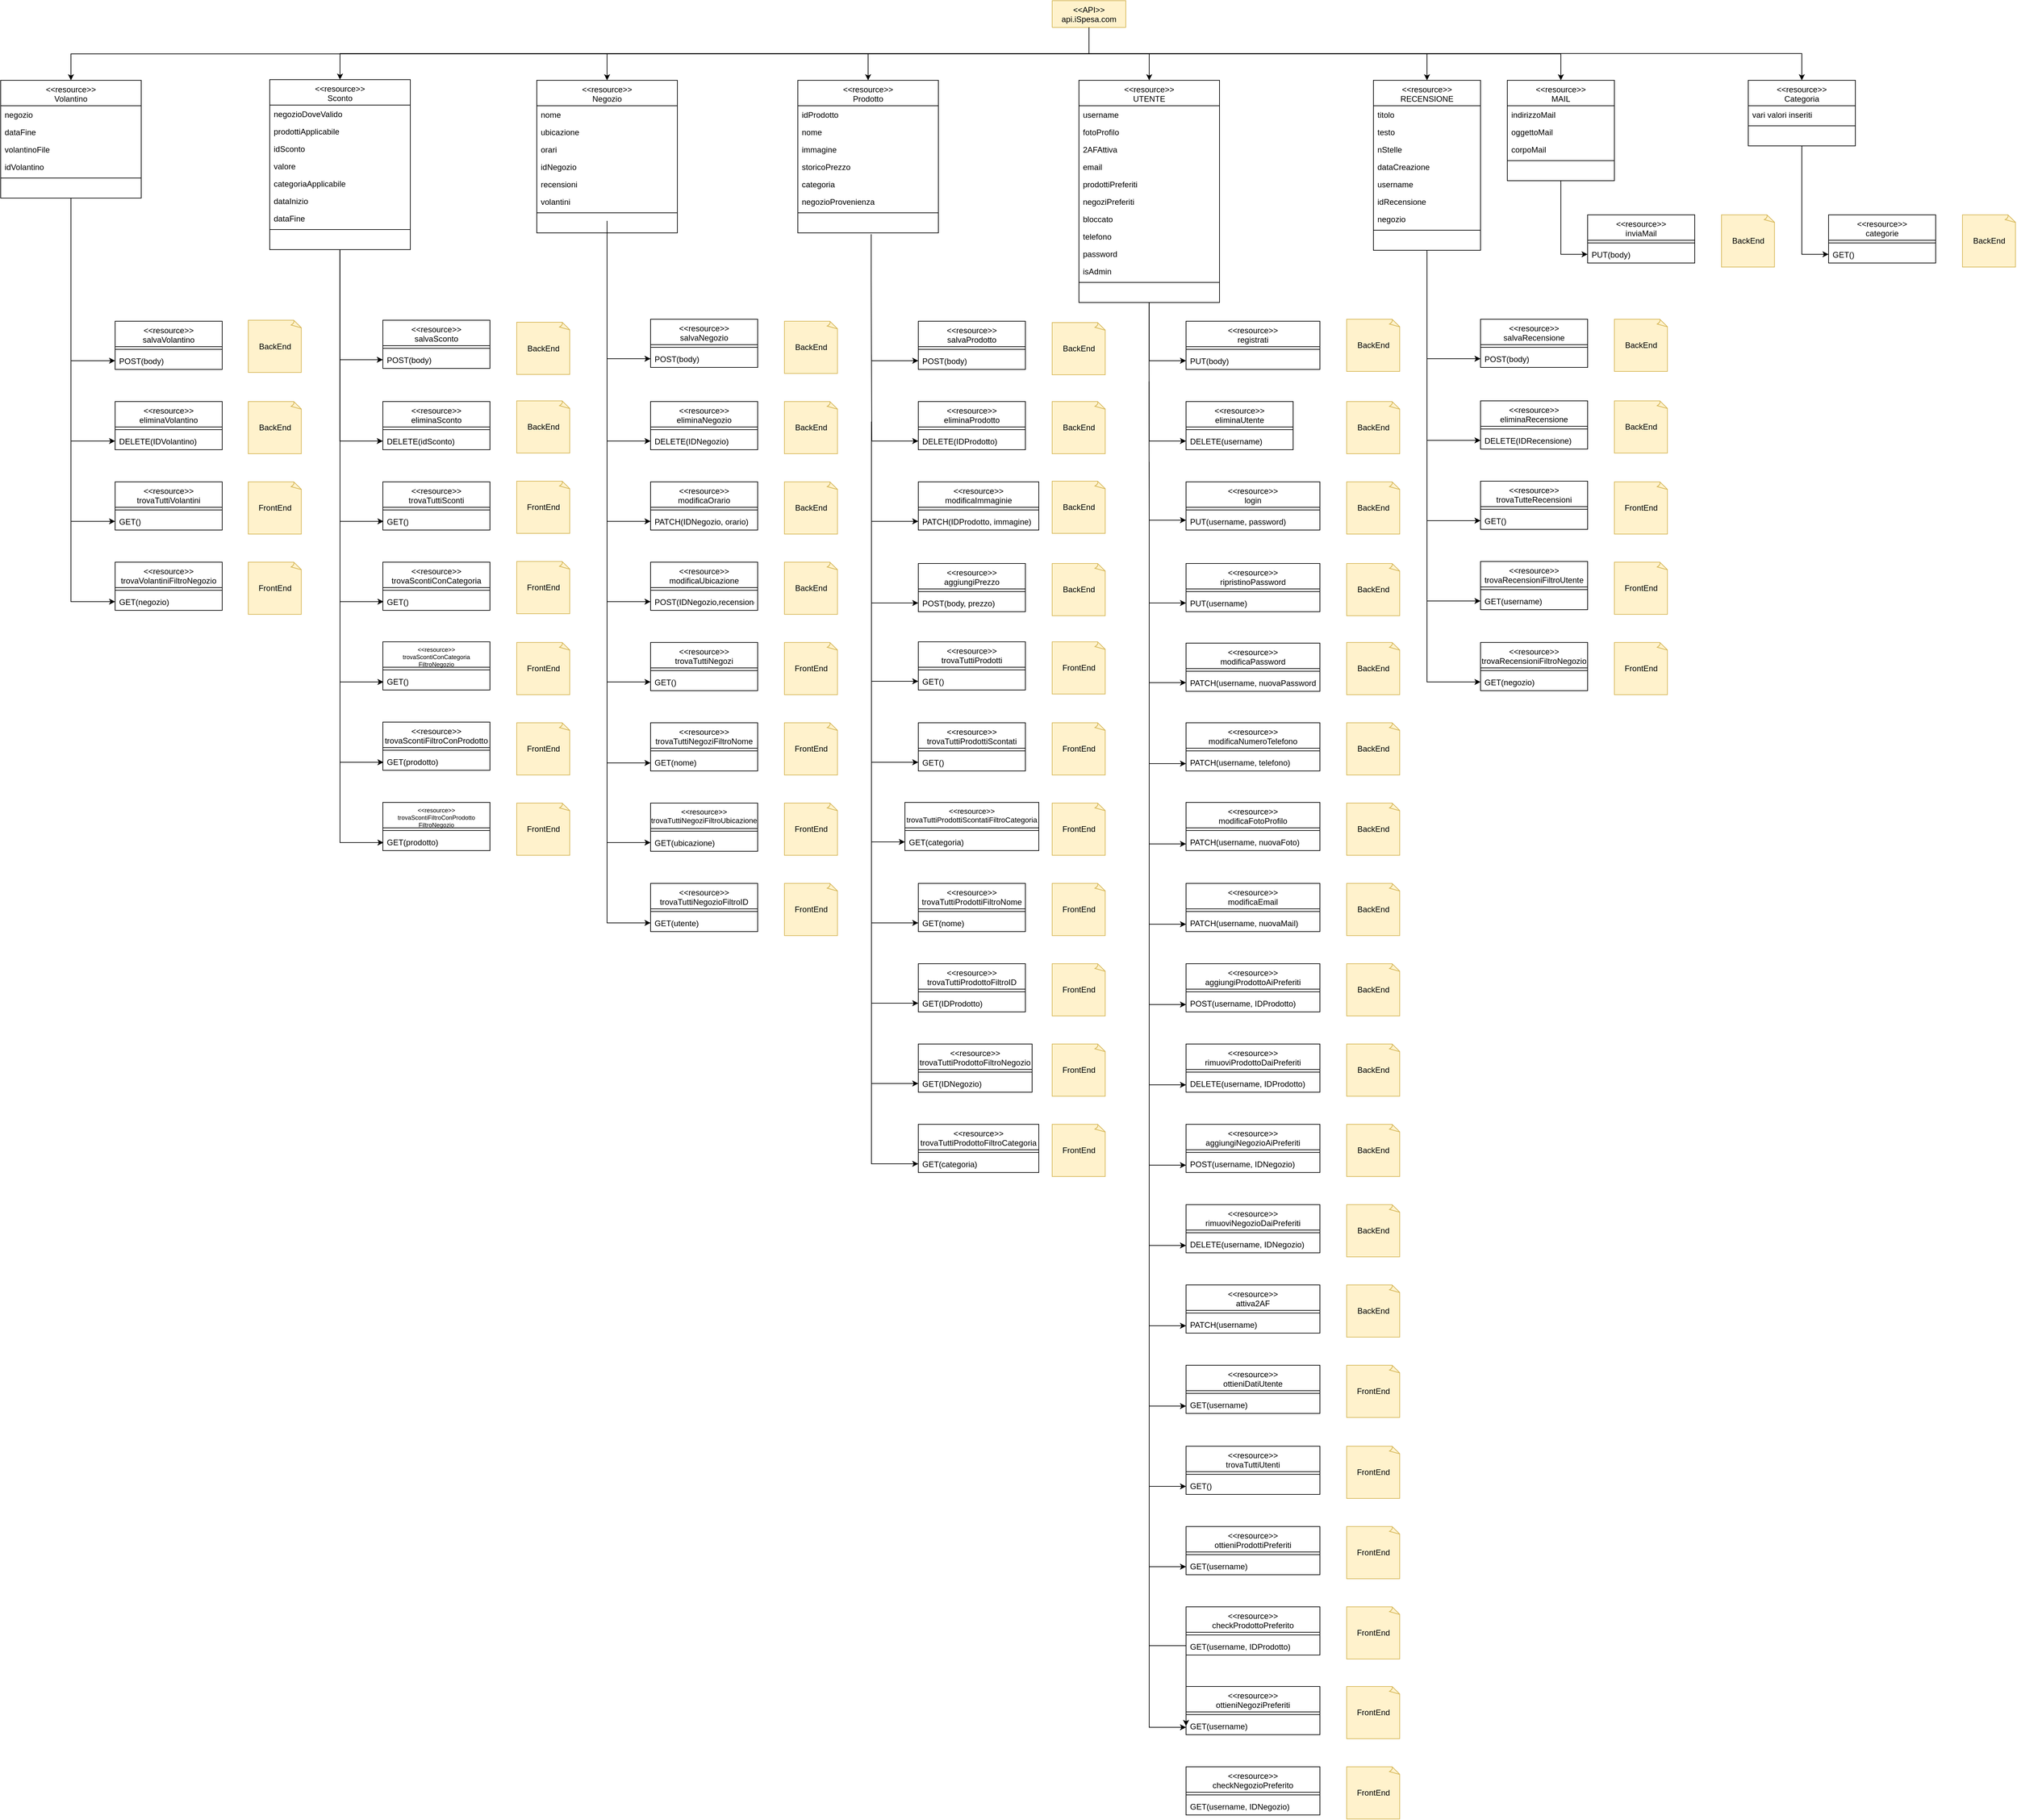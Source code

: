 <mxfile version="14.6.13" type="device"><diagram id="_862vTrFSodXhHTDiZU1" name="Pagina-1"><mxGraphModel dx="2074" dy="672" grid="1" gridSize="10" guides="1" tooltips="1" connect="1" arrows="1" fold="1" page="1" pageScale="1" pageWidth="1169" pageHeight="827" math="0" shadow="0"><root><mxCell id="0"/><mxCell id="1" parent="0"/><mxCell id="oDTb1s7yFBB89Jg6fHBy-37" style="edgeStyle=orthogonalEdgeStyle;rounded=0;orthogonalLoop=1;jettySize=auto;html=1;exitX=0.5;exitY=1;exitDx=0;exitDy=0;" parent="1" source="oDTb1s7yFBB89Jg6fHBy-2" target="oDTb1s7yFBB89Jg6fHBy-30" edge="1"><mxGeometry relative="1" as="geometry"/></mxCell><mxCell id="oDTb1s7yFBB89Jg6fHBy-112" style="edgeStyle=orthogonalEdgeStyle;rounded=0;orthogonalLoop=1;jettySize=auto;html=1;exitX=0.5;exitY=1;exitDx=0;exitDy=0;" parent="1" source="oDTb1s7yFBB89Jg6fHBy-2" target="oDTb1s7yFBB89Jg6fHBy-102" edge="1"><mxGeometry relative="1" as="geometry"/></mxCell><mxCell id="oDTb1s7yFBB89Jg6fHBy-240" style="edgeStyle=orthogonalEdgeStyle;rounded=0;orthogonalLoop=1;jettySize=auto;html=1;exitX=0.5;exitY=1;exitDx=0;exitDy=0;" parent="1" source="oDTb1s7yFBB89Jg6fHBy-2" target="oDTb1s7yFBB89Jg6fHBy-228" edge="1"><mxGeometry relative="1" as="geometry"/></mxCell><mxCell id="oDTb1s7yFBB89Jg6fHBy-305" style="edgeStyle=orthogonalEdgeStyle;rounded=0;orthogonalLoop=1;jettySize=auto;html=1;exitX=0.5;exitY=1;exitDx=0;exitDy=0;" parent="1" source="oDTb1s7yFBB89Jg6fHBy-2" target="oDTb1s7yFBB89Jg6fHBy-298" edge="1"><mxGeometry relative="1" as="geometry"/></mxCell><mxCell id="oDTb1s7yFBB89Jg6fHBy-373" style="edgeStyle=orthogonalEdgeStyle;rounded=0;orthogonalLoop=1;jettySize=auto;html=1;exitX=0.5;exitY=1;exitDx=0;exitDy=0;" parent="1" source="oDTb1s7yFBB89Jg6fHBy-2" target="oDTb1s7yFBB89Jg6fHBy-365" edge="1"><mxGeometry relative="1" as="geometry"/></mxCell><mxCell id="oDTb1s7yFBB89Jg6fHBy-440" style="edgeStyle=orthogonalEdgeStyle;rounded=0;orthogonalLoop=1;jettySize=auto;html=1;exitX=0.5;exitY=1;exitDx=0;exitDy=0;entryX=0.5;entryY=0;entryDx=0;entryDy=0;" parent="1" source="oDTb1s7yFBB89Jg6fHBy-2" target="oDTb1s7yFBB89Jg6fHBy-428" edge="1"><mxGeometry relative="1" as="geometry"/></mxCell><mxCell id="oDTb1s7yFBB89Jg6fHBy-2" value="&lt;&lt;API&gt;&gt;&#10;api.iSpesa.com" style="swimlane;fontStyle=0;align=center;verticalAlign=top;childLayout=stackLayout;horizontal=1;startSize=40;horizontalStack=0;resizeParent=1;resizeParentMax=0;resizeLast=0;collapsible=1;marginBottom=0;fillColor=#fff2cc;strokeColor=#d6b656;" parent="1" vertex="1" collapsed="1"><mxGeometry x="480" y="321" width="110" height="40" as="geometry"><mxRectangle x="480" y="321" width="160" height="92" as="alternateBounds"/></mxGeometry></mxCell><mxCell id="oDTb1s7yFBB89Jg6fHBy-3" value=" " style="text;strokeColor=#d6b656;fillColor=#fff2cc;align=left;verticalAlign=top;spacingLeft=4;spacingRight=4;overflow=hidden;rotatable=0;points=[[0,0.5],[1,0.5]];portConstraint=eastwest;" parent="oDTb1s7yFBB89Jg6fHBy-2" vertex="1"><mxGeometry y="40" width="110" height="26" as="geometry"/></mxCell><mxCell id="oDTb1s7yFBB89Jg6fHBy-5" value=" " style="text;strokeColor=#d6b656;fillColor=#fff2cc;align=left;verticalAlign=top;spacingLeft=4;spacingRight=4;overflow=hidden;rotatable=0;points=[[0,0.5],[1,0.5]];portConstraint=eastwest;" parent="oDTb1s7yFBB89Jg6fHBy-2" vertex="1"><mxGeometry y="66" width="110" height="26" as="geometry"/></mxCell><mxCell id="oDTb1s7yFBB89Jg6fHBy-9" value="&lt;&lt;resource&gt;&gt;&#10;MAIL" style="swimlane;fontStyle=0;align=center;verticalAlign=top;childLayout=stackLayout;horizontal=1;startSize=38;horizontalStack=0;resizeParent=1;resizeParentMax=0;resizeLast=0;collapsible=1;marginBottom=0;rounded=0;strokeColor=#000000;" parent="1" vertex="1"><mxGeometry x="1160" y="440" width="160" height="150" as="geometry"/></mxCell><mxCell id="oDTb1s7yFBB89Jg6fHBy-14" value="indirizzoMail" style="text;strokeColor=none;fillColor=none;align=left;verticalAlign=top;spacingLeft=4;spacingRight=4;overflow=hidden;rotatable=0;points=[[0,0.5],[1,0.5]];portConstraint=eastwest;" parent="oDTb1s7yFBB89Jg6fHBy-9" vertex="1"><mxGeometry y="38" width="160" height="26" as="geometry"/></mxCell><mxCell id="oDTb1s7yFBB89Jg6fHBy-27" value="oggettoMail" style="text;strokeColor=none;fillColor=none;align=left;verticalAlign=top;spacingLeft=4;spacingRight=4;overflow=hidden;rotatable=0;points=[[0,0.5],[1,0.5]];portConstraint=eastwest;" parent="oDTb1s7yFBB89Jg6fHBy-9" vertex="1"><mxGeometry y="64" width="160" height="26" as="geometry"/></mxCell><mxCell id="oDTb1s7yFBB89Jg6fHBy-28" value="corpoMail" style="text;strokeColor=none;fillColor=none;align=left;verticalAlign=top;spacingLeft=4;spacingRight=4;overflow=hidden;rotatable=0;points=[[0,0.5],[1,0.5]];portConstraint=eastwest;" parent="oDTb1s7yFBB89Jg6fHBy-9" vertex="1"><mxGeometry y="90" width="160" height="26" as="geometry"/></mxCell><mxCell id="oDTb1s7yFBB89Jg6fHBy-11" value="" style="line;strokeWidth=1;fillColor=none;align=left;verticalAlign=middle;spacingTop=-1;spacingLeft=3;spacingRight=3;rotatable=0;labelPosition=right;points=[];portConstraint=eastwest;" parent="oDTb1s7yFBB89Jg6fHBy-9" vertex="1"><mxGeometry y="116" width="160" height="8" as="geometry"/></mxCell><mxCell id="oDTb1s7yFBB89Jg6fHBy-10" value=" " style="text;strokeColor=none;fillColor=none;align=left;verticalAlign=top;spacingLeft=4;spacingRight=4;overflow=hidden;rotatable=0;points=[[0,0.5],[1,0.5]];portConstraint=eastwest;" parent="oDTb1s7yFBB89Jg6fHBy-9" vertex="1"><mxGeometry y="124" width="160" height="26" as="geometry"/></mxCell><mxCell id="oDTb1s7yFBB89Jg6fHBy-13" style="edgeStyle=orthogonalEdgeStyle;rounded=0;orthogonalLoop=1;jettySize=auto;html=1;exitX=0.5;exitY=1;exitDx=0;exitDy=0;entryX=0.5;entryY=0;entryDx=0;entryDy=0;" parent="1" source="oDTb1s7yFBB89Jg6fHBy-2" target="oDTb1s7yFBB89Jg6fHBy-9" edge="1"><mxGeometry relative="1" as="geometry"/></mxCell><mxCell id="oDTb1s7yFBB89Jg6fHBy-26" value="" style="endArrow=classic;html=1;edgeStyle=orthogonalEdgeStyle;rounded=0;exitX=0.5;exitY=1;exitDx=0;exitDy=0;exitPerimeter=0;" parent="1" source="oDTb1s7yFBB89Jg6fHBy-10" target="oDTb1s7yFBB89Jg6fHBy-57" edge="1"><mxGeometry width="50" height="50" relative="1" as="geometry"><mxPoint x="1430" y="609.5" as="sourcePoint"/><mxPoint x="1540.0" y="720.5" as="targetPoint"/></mxGeometry></mxCell><mxCell id="oDTb1s7yFBB89Jg6fHBy-29" value="BackEnd" style="whiteSpace=wrap;html=1;shape=mxgraph.basic.document;rounded=0;strokeColor=#d6b656;fillColor=#fff2cc;" parent="1" vertex="1"><mxGeometry x="1480" y="641" width="80" height="78" as="geometry"/></mxCell><mxCell id="oDTb1s7yFBB89Jg6fHBy-30" value="&lt;&lt;resource&gt;&gt;&#10;RECENSIONE" style="swimlane;fontStyle=0;align=center;verticalAlign=top;childLayout=stackLayout;horizontal=1;startSize=38;horizontalStack=0;resizeParent=1;resizeParentMax=0;resizeLast=0;collapsible=1;marginBottom=0;rounded=0;strokeColor=#000000;" parent="1" vertex="1"><mxGeometry x="960" y="440" width="160" height="254" as="geometry"/></mxCell><mxCell id="oDTb1s7yFBB89Jg6fHBy-31" value="titolo" style="text;strokeColor=none;fillColor=none;align=left;verticalAlign=top;spacingLeft=4;spacingRight=4;overflow=hidden;rotatable=0;points=[[0,0.5],[1,0.5]];portConstraint=eastwest;" parent="oDTb1s7yFBB89Jg6fHBy-30" vertex="1"><mxGeometry y="38" width="160" height="26" as="geometry"/></mxCell><mxCell id="oDTb1s7yFBB89Jg6fHBy-32" value="testo" style="text;strokeColor=none;fillColor=none;align=left;verticalAlign=top;spacingLeft=4;spacingRight=4;overflow=hidden;rotatable=0;points=[[0,0.5],[1,0.5]];portConstraint=eastwest;" parent="oDTb1s7yFBB89Jg6fHBy-30" vertex="1"><mxGeometry y="64" width="160" height="26" as="geometry"/></mxCell><mxCell id="oDTb1s7yFBB89Jg6fHBy-33" value="nStelle" style="text;strokeColor=none;fillColor=none;align=left;verticalAlign=top;spacingLeft=4;spacingRight=4;overflow=hidden;rotatable=0;points=[[0,0.5],[1,0.5]];portConstraint=eastwest;" parent="oDTb1s7yFBB89Jg6fHBy-30" vertex="1"><mxGeometry y="90" width="160" height="26" as="geometry"/></mxCell><mxCell id="oDTb1s7yFBB89Jg6fHBy-38" value="dataCreazione" style="text;strokeColor=none;fillColor=none;align=left;verticalAlign=top;spacingLeft=4;spacingRight=4;overflow=hidden;rotatable=0;points=[[0,0.5],[1,0.5]];portConstraint=eastwest;" parent="oDTb1s7yFBB89Jg6fHBy-30" vertex="1"><mxGeometry y="116" width="160" height="26" as="geometry"/></mxCell><mxCell id="oDTb1s7yFBB89Jg6fHBy-39" value="username" style="text;strokeColor=none;fillColor=none;align=left;verticalAlign=top;spacingLeft=4;spacingRight=4;overflow=hidden;rotatable=0;points=[[0,0.5],[1,0.5]];portConstraint=eastwest;" parent="oDTb1s7yFBB89Jg6fHBy-30" vertex="1"><mxGeometry y="142" width="160" height="26" as="geometry"/></mxCell><mxCell id="oDTb1s7yFBB89Jg6fHBy-40" value="idRecensione" style="text;strokeColor=none;fillColor=none;align=left;verticalAlign=top;spacingLeft=4;spacingRight=4;overflow=hidden;rotatable=0;points=[[0,0.5],[1,0.5]];portConstraint=eastwest;" parent="oDTb1s7yFBB89Jg6fHBy-30" vertex="1"><mxGeometry y="168" width="160" height="26" as="geometry"/></mxCell><mxCell id="oDTb1s7yFBB89Jg6fHBy-41" value="negozio" style="text;strokeColor=none;fillColor=none;align=left;verticalAlign=top;spacingLeft=4;spacingRight=4;overflow=hidden;rotatable=0;points=[[0,0.5],[1,0.5]];portConstraint=eastwest;" parent="oDTb1s7yFBB89Jg6fHBy-30" vertex="1"><mxGeometry y="194" width="160" height="26" as="geometry"/></mxCell><mxCell id="oDTb1s7yFBB89Jg6fHBy-34" value="" style="line;strokeWidth=1;fillColor=none;align=left;verticalAlign=middle;spacingTop=-1;spacingLeft=3;spacingRight=3;rotatable=0;labelPosition=right;points=[];portConstraint=eastwest;" parent="oDTb1s7yFBB89Jg6fHBy-30" vertex="1"><mxGeometry y="220" width="160" height="8" as="geometry"/></mxCell><mxCell id="oDTb1s7yFBB89Jg6fHBy-35" value=" " style="text;strokeColor=none;fillColor=none;align=left;verticalAlign=top;spacingLeft=4;spacingRight=4;overflow=hidden;rotatable=0;points=[[0,0.5],[1,0.5]];portConstraint=eastwest;" parent="oDTb1s7yFBB89Jg6fHBy-30" vertex="1"><mxGeometry y="228" width="160" height="26" as="geometry"/></mxCell><mxCell id="oDTb1s7yFBB89Jg6fHBy-52" value="&lt;&lt;resource&gt;&gt;&#10;inviaMail" style="swimlane;fontStyle=0;align=center;verticalAlign=top;childLayout=stackLayout;horizontal=1;startSize=38;horizontalStack=0;resizeParent=1;resizeParentMax=0;resizeLast=0;collapsible=1;marginBottom=0;rounded=0;strokeColor=#000000;" parent="1" vertex="1"><mxGeometry x="1280" y="641" width="160" height="72" as="geometry"/></mxCell><mxCell id="oDTb1s7yFBB89Jg6fHBy-56" value="" style="line;strokeWidth=1;fillColor=none;align=left;verticalAlign=middle;spacingTop=-1;spacingLeft=3;spacingRight=3;rotatable=0;labelPosition=right;points=[];portConstraint=eastwest;" parent="oDTb1s7yFBB89Jg6fHBy-52" vertex="1"><mxGeometry y="38" width="160" height="8" as="geometry"/></mxCell><mxCell id="oDTb1s7yFBB89Jg6fHBy-57" value="PUT(body)" style="text;strokeColor=none;fillColor=none;align=left;verticalAlign=top;spacingLeft=4;spacingRight=4;overflow=hidden;rotatable=0;points=[[0,0.5],[1,0.5]];portConstraint=eastwest;" parent="oDTb1s7yFBB89Jg6fHBy-52" vertex="1"><mxGeometry y="46" width="160" height="26" as="geometry"/></mxCell><mxCell id="oDTb1s7yFBB89Jg6fHBy-59" value="&lt;&lt;resource&gt;&gt;&#10;salvaRecensione" style="swimlane;fontStyle=0;align=center;verticalAlign=top;childLayout=stackLayout;horizontal=1;startSize=38;horizontalStack=0;resizeParent=1;resizeParentMax=0;resizeLast=0;collapsible=1;marginBottom=0;rounded=0;strokeColor=#000000;" parent="1" vertex="1"><mxGeometry x="1120" y="797" width="160" height="72" as="geometry"/></mxCell><mxCell id="oDTb1s7yFBB89Jg6fHBy-60" value="" style="line;strokeWidth=1;fillColor=none;align=left;verticalAlign=middle;spacingTop=-1;spacingLeft=3;spacingRight=3;rotatable=0;labelPosition=right;points=[];portConstraint=eastwest;" parent="oDTb1s7yFBB89Jg6fHBy-59" vertex="1"><mxGeometry y="38" width="160" height="8" as="geometry"/></mxCell><mxCell id="oDTb1s7yFBB89Jg6fHBy-61" value="POST(body)" style="text;strokeColor=none;fillColor=none;align=left;verticalAlign=top;spacingLeft=4;spacingRight=4;overflow=hidden;rotatable=0;points=[[0,0.5],[1,0.5]];portConstraint=eastwest;" parent="oDTb1s7yFBB89Jg6fHBy-59" vertex="1"><mxGeometry y="46" width="160" height="26" as="geometry"/></mxCell><mxCell id="oDTb1s7yFBB89Jg6fHBy-62" value="" style="endArrow=classic;html=1;edgeStyle=orthogonalEdgeStyle;rounded=0;exitX=0.5;exitY=1;exitDx=0;exitDy=0;entryX=0;entryY=0.5;entryDx=0;entryDy=0;" parent="1" source="oDTb1s7yFBB89Jg6fHBy-30" target="oDTb1s7yFBB89Jg6fHBy-61" edge="1"><mxGeometry width="50" height="50" relative="1" as="geometry"><mxPoint x="1040" y="734" as="sourcePoint"/><mxPoint x="1080" y="827.004" as="targetPoint"/><Array as="points"><mxPoint x="1040" y="856"/></Array></mxGeometry></mxCell><mxCell id="oDTb1s7yFBB89Jg6fHBy-63" value="&lt;&lt;resource&gt;&gt;&#10;eliminaRecensione" style="swimlane;fontStyle=0;align=center;verticalAlign=top;childLayout=stackLayout;horizontal=1;startSize=38;horizontalStack=0;resizeParent=1;resizeParentMax=0;resizeLast=0;collapsible=1;marginBottom=0;rounded=0;strokeColor=#000000;" parent="1" vertex="1"><mxGeometry x="1120" y="919" width="160" height="72" as="geometry"/></mxCell><mxCell id="oDTb1s7yFBB89Jg6fHBy-64" value="" style="line;strokeWidth=1;fillColor=none;align=left;verticalAlign=middle;spacingTop=-1;spacingLeft=3;spacingRight=3;rotatable=0;labelPosition=right;points=[];portConstraint=eastwest;" parent="oDTb1s7yFBB89Jg6fHBy-63" vertex="1"><mxGeometry y="38" width="160" height="8" as="geometry"/></mxCell><mxCell id="oDTb1s7yFBB89Jg6fHBy-65" value="DELETE(IDRecensione)" style="text;strokeColor=none;fillColor=none;align=left;verticalAlign=top;spacingLeft=4;spacingRight=4;overflow=hidden;rotatable=0;points=[[0,0.5],[1,0.5]];portConstraint=eastwest;" parent="oDTb1s7yFBB89Jg6fHBy-63" vertex="1"><mxGeometry y="46" width="160" height="26" as="geometry"/></mxCell><mxCell id="oDTb1s7yFBB89Jg6fHBy-66" value="" style="endArrow=classic;html=1;edgeStyle=orthogonalEdgeStyle;rounded=0;entryX=0;entryY=0.5;entryDx=0;entryDy=0;" parent="1" target="oDTb1s7yFBB89Jg6fHBy-65" edge="1"><mxGeometry width="50" height="50" relative="1" as="geometry"><mxPoint x="1040" y="810" as="sourcePoint"/><mxPoint x="1090" y="925" as="targetPoint"/><Array as="points"><mxPoint x="1040" y="827"/><mxPoint x="1040" y="929"/></Array></mxGeometry></mxCell><mxCell id="oDTb1s7yFBB89Jg6fHBy-67" value="&lt;&lt;resource&gt;&gt;&#10;trovaRecensioniFiltroUtente" style="swimlane;fontStyle=0;align=center;verticalAlign=top;childLayout=stackLayout;horizontal=1;startSize=38;horizontalStack=0;resizeParent=1;resizeParentMax=0;resizeLast=0;collapsible=1;marginBottom=0;rounded=0;strokeColor=#000000;" parent="1" vertex="1"><mxGeometry x="1120" y="1159" width="160" height="72" as="geometry"/></mxCell><mxCell id="oDTb1s7yFBB89Jg6fHBy-68" value="" style="line;strokeWidth=1;fillColor=none;align=left;verticalAlign=middle;spacingTop=-1;spacingLeft=3;spacingRight=3;rotatable=0;labelPosition=right;points=[];portConstraint=eastwest;" parent="oDTb1s7yFBB89Jg6fHBy-67" vertex="1"><mxGeometry y="38" width="160" height="8" as="geometry"/></mxCell><mxCell id="oDTb1s7yFBB89Jg6fHBy-69" value="GET(username)" style="text;strokeColor=none;fillColor=none;align=left;verticalAlign=top;spacingLeft=4;spacingRight=4;overflow=hidden;rotatable=0;points=[[0,0.5],[1,0.5]];portConstraint=eastwest;" parent="oDTb1s7yFBB89Jg6fHBy-67" vertex="1"><mxGeometry y="46" width="160" height="26" as="geometry"/></mxCell><mxCell id="oDTb1s7yFBB89Jg6fHBy-70" value="&lt;&lt;resource&gt;&gt;&#10;trovaRecensioniFiltroNegozio" style="swimlane;fontStyle=0;align=center;verticalAlign=top;childLayout=stackLayout;horizontal=1;startSize=38;horizontalStack=0;resizeParent=1;resizeParentMax=0;resizeLast=0;collapsible=1;marginBottom=0;rounded=0;strokeColor=#000000;" parent="1" vertex="1"><mxGeometry x="1120" y="1280" width="160" height="72" as="geometry"/></mxCell><mxCell id="oDTb1s7yFBB89Jg6fHBy-71" value="" style="line;strokeWidth=1;fillColor=none;align=left;verticalAlign=middle;spacingTop=-1;spacingLeft=3;spacingRight=3;rotatable=0;labelPosition=right;points=[];portConstraint=eastwest;" parent="oDTb1s7yFBB89Jg6fHBy-70" vertex="1"><mxGeometry y="38" width="160" height="8" as="geometry"/></mxCell><mxCell id="oDTb1s7yFBB89Jg6fHBy-72" value="GET(negozio)" style="text;strokeColor=none;fillColor=none;align=left;verticalAlign=top;spacingLeft=4;spacingRight=4;overflow=hidden;rotatable=0;points=[[0,0.5],[1,0.5]];portConstraint=eastwest;" parent="oDTb1s7yFBB89Jg6fHBy-70" vertex="1"><mxGeometry y="46" width="160" height="26" as="geometry"/></mxCell><mxCell id="oDTb1s7yFBB89Jg6fHBy-73" value="&lt;&lt;resource&gt;&gt;&#10;trovaTutteRecensioni" style="swimlane;fontStyle=0;align=center;verticalAlign=top;childLayout=stackLayout;horizontal=1;startSize=38;horizontalStack=0;resizeParent=1;resizeParentMax=0;resizeLast=0;collapsible=1;marginBottom=0;rounded=0;strokeColor=#000000;" parent="1" vertex="1"><mxGeometry x="1120" y="1039" width="160" height="72" as="geometry"/></mxCell><mxCell id="oDTb1s7yFBB89Jg6fHBy-74" value="" style="line;strokeWidth=1;fillColor=none;align=left;verticalAlign=middle;spacingTop=-1;spacingLeft=3;spacingRight=3;rotatable=0;labelPosition=right;points=[];portConstraint=eastwest;" parent="oDTb1s7yFBB89Jg6fHBy-73" vertex="1"><mxGeometry y="38" width="160" height="8" as="geometry"/></mxCell><mxCell id="oDTb1s7yFBB89Jg6fHBy-75" value="GET()" style="text;strokeColor=none;fillColor=none;align=left;verticalAlign=top;spacingLeft=4;spacingRight=4;overflow=hidden;rotatable=0;points=[[0,0.5],[1,0.5]];portConstraint=eastwest;" parent="oDTb1s7yFBB89Jg6fHBy-73" vertex="1"><mxGeometry y="46" width="160" height="26" as="geometry"/></mxCell><mxCell id="oDTb1s7yFBB89Jg6fHBy-79" value="BackEnd" style="whiteSpace=wrap;html=1;shape=mxgraph.basic.document;rounded=0;strokeColor=#d6b656;fillColor=#fff2cc;" parent="1" vertex="1"><mxGeometry x="1320" y="797" width="80" height="78" as="geometry"/></mxCell><mxCell id="oDTb1s7yFBB89Jg6fHBy-82" value="FrontEnd" style="whiteSpace=wrap;html=1;shape=mxgraph.basic.document;rounded=0;strokeColor=#d6b656;fillColor=#fff2cc;" parent="1" vertex="1"><mxGeometry x="1320" y="1040" width="80" height="78" as="geometry"/></mxCell><mxCell id="oDTb1s7yFBB89Jg6fHBy-83" value="FrontEnd" style="whiteSpace=wrap;html=1;shape=mxgraph.basic.document;rounded=0;strokeColor=#d6b656;fillColor=#fff2cc;" parent="1" vertex="1"><mxGeometry x="1320" y="1160" width="80" height="78" as="geometry"/></mxCell><mxCell id="oDTb1s7yFBB89Jg6fHBy-84" value="FrontEnd" style="whiteSpace=wrap;html=1;shape=mxgraph.basic.document;rounded=0;strokeColor=#d6b656;fillColor=#fff2cc;" parent="1" vertex="1"><mxGeometry x="1320" y="1280" width="80" height="78" as="geometry"/></mxCell><mxCell id="oDTb1s7yFBB89Jg6fHBy-100" value="BackEnd" style="whiteSpace=wrap;html=1;shape=mxgraph.basic.document;rounded=0;strokeColor=#d6b656;fillColor=#fff2cc;" parent="1" vertex="1"><mxGeometry x="1320" y="919" width="80" height="78" as="geometry"/></mxCell><mxCell id="oDTb1s7yFBB89Jg6fHBy-127" style="edgeStyle=orthogonalEdgeStyle;rounded=0;orthogonalLoop=1;jettySize=auto;html=1;exitX=0.5;exitY=1;exitDx=0;exitDy=0;entryX=0;entryY=0.5;entryDx=0;entryDy=0;" parent="1" source="oDTb1s7yFBB89Jg6fHBy-102" target="T9Zb_5xZ1w0fcIeMP3i6-50" edge="1"><mxGeometry relative="1" as="geometry"><mxPoint x="680" y="859" as="targetPoint"/></mxGeometry></mxCell><mxCell id="oDTb1s7yFBB89Jg6fHBy-102" value="&lt;&lt;resource&gt;&gt;&#10;UTENTE" style="swimlane;fontStyle=0;align=center;verticalAlign=top;childLayout=stackLayout;horizontal=1;startSize=38;horizontalStack=0;resizeParent=1;resizeParentMax=0;resizeLast=0;collapsible=1;marginBottom=0;rounded=0;strokeColor=#000000;" parent="1" vertex="1"><mxGeometry x="520" y="440" width="210" height="332" as="geometry"><mxRectangle x="576" y="462" width="110" height="38" as="alternateBounds"/></mxGeometry></mxCell><mxCell id="oDTb1s7yFBB89Jg6fHBy-113" value="username" style="text;align=left;verticalAlign=top;spacingLeft=4;spacingRight=4;overflow=hidden;rotatable=0;points=[[0,0.5],[1,0.5]];portConstraint=eastwest;" parent="oDTb1s7yFBB89Jg6fHBy-102" vertex="1"><mxGeometry y="38" width="210" height="26" as="geometry"/></mxCell><mxCell id="oDTb1s7yFBB89Jg6fHBy-114" value="fotoProfilo" style="text;align=left;verticalAlign=top;spacingLeft=4;spacingRight=4;overflow=hidden;rotatable=0;points=[[0,0.5],[1,0.5]];portConstraint=eastwest;" parent="oDTb1s7yFBB89Jg6fHBy-102" vertex="1"><mxGeometry y="64" width="210" height="26" as="geometry"/></mxCell><mxCell id="oDTb1s7yFBB89Jg6fHBy-115" value="2AFAttiva" style="text;align=left;verticalAlign=top;spacingLeft=4;spacingRight=4;overflow=hidden;rotatable=0;points=[[0,0.5],[1,0.5]];portConstraint=eastwest;" parent="oDTb1s7yFBB89Jg6fHBy-102" vertex="1"><mxGeometry y="90" width="210" height="26" as="geometry"/></mxCell><mxCell id="oDTb1s7yFBB89Jg6fHBy-116" value="email" style="text;align=left;verticalAlign=top;spacingLeft=4;spacingRight=4;overflow=hidden;rotatable=0;points=[[0,0.5],[1,0.5]];portConstraint=eastwest;" parent="oDTb1s7yFBB89Jg6fHBy-102" vertex="1"><mxGeometry y="116" width="210" height="26" as="geometry"/></mxCell><mxCell id="oDTb1s7yFBB89Jg6fHBy-119" value="prodottiPreferiti" style="text;align=left;verticalAlign=top;spacingLeft=4;spacingRight=4;overflow=hidden;rotatable=0;points=[[0,0.5],[1,0.5]];portConstraint=eastwest;" parent="oDTb1s7yFBB89Jg6fHBy-102" vertex="1"><mxGeometry y="142" width="210" height="26" as="geometry"/></mxCell><mxCell id="oDTb1s7yFBB89Jg6fHBy-120" value="negoziPreferiti" style="text;align=left;verticalAlign=top;spacingLeft=4;spacingRight=4;overflow=hidden;rotatable=0;points=[[0,0.5],[1,0.5]];portConstraint=eastwest;" parent="oDTb1s7yFBB89Jg6fHBy-102" vertex="1"><mxGeometry y="168" width="210" height="26" as="geometry"/></mxCell><mxCell id="oDTb1s7yFBB89Jg6fHBy-118" value="bloccato" style="text;align=left;verticalAlign=top;spacingLeft=4;spacingRight=4;overflow=hidden;rotatable=0;points=[[0,0.5],[1,0.5]];portConstraint=eastwest;" parent="oDTb1s7yFBB89Jg6fHBy-102" vertex="1"><mxGeometry y="194" width="210" height="26" as="geometry"/></mxCell><mxCell id="Ss8l-gxClGNt_UzmiCBU-7" value="telefono" style="text;align=left;verticalAlign=top;spacingLeft=4;spacingRight=4;overflow=hidden;rotatable=0;points=[[0,0.5],[1,0.5]];portConstraint=eastwest;" parent="oDTb1s7yFBB89Jg6fHBy-102" vertex="1"><mxGeometry y="220" width="210" height="26" as="geometry"/></mxCell><mxCell id="T9Zb_5xZ1w0fcIeMP3i6-1" value="password" style="text;align=left;verticalAlign=top;spacingLeft=4;spacingRight=4;overflow=hidden;rotatable=0;points=[[0,0.5],[1,0.5]];portConstraint=eastwest;" parent="oDTb1s7yFBB89Jg6fHBy-102" vertex="1"><mxGeometry y="246" width="210" height="26" as="geometry"/></mxCell><mxCell id="oDTb1s7yFBB89Jg6fHBy-117" value="isAdmin" style="text;align=left;verticalAlign=top;spacingLeft=4;spacingRight=4;overflow=hidden;rotatable=0;points=[[0,0.5],[1,0.5]];portConstraint=eastwest;" parent="oDTb1s7yFBB89Jg6fHBy-102" vertex="1"><mxGeometry y="272" width="210" height="26" as="geometry"/></mxCell><mxCell id="oDTb1s7yFBB89Jg6fHBy-110" value="" style="line;strokeWidth=1;fillColor=none;align=left;verticalAlign=middle;spacingTop=-1;spacingLeft=3;spacingRight=3;rotatable=0;labelPosition=right;points=[];portConstraint=eastwest;" parent="oDTb1s7yFBB89Jg6fHBy-102" vertex="1"><mxGeometry y="298" width="210" height="8" as="geometry"/></mxCell><mxCell id="oDTb1s7yFBB89Jg6fHBy-111" value=" " style="text;strokeColor=none;fillColor=none;align=left;verticalAlign=top;spacingLeft=4;spacingRight=4;overflow=hidden;rotatable=0;points=[[0,0.5],[1,0.5]];portConstraint=eastwest;" parent="oDTb1s7yFBB89Jg6fHBy-102" vertex="1"><mxGeometry y="306" width="210" height="26" as="geometry"/></mxCell><mxCell id="oDTb1s7yFBB89Jg6fHBy-128" value="BackEnd" style="whiteSpace=wrap;html=1;shape=mxgraph.basic.document;rounded=0;strokeColor=#d6b656;fillColor=#fff2cc;" parent="1" vertex="1"><mxGeometry x="920" y="797" width="80" height="78" as="geometry"/></mxCell><mxCell id="oDTb1s7yFBB89Jg6fHBy-129" value="&lt;&lt;resource&gt;&gt;&#10;eliminaUtente" style="swimlane;fontStyle=0;align=center;verticalAlign=top;childLayout=stackLayout;horizontal=1;startSize=38;horizontalStack=0;resizeParent=1;resizeParentMax=0;resizeLast=0;collapsible=1;marginBottom=0;rounded=0;strokeColor=#000000;" parent="1" vertex="1"><mxGeometry x="680" y="920" width="160" height="72" as="geometry"/></mxCell><mxCell id="oDTb1s7yFBB89Jg6fHBy-130" value="" style="line;strokeWidth=1;fillColor=none;align=left;verticalAlign=middle;spacingTop=-1;spacingLeft=3;spacingRight=3;rotatable=0;labelPosition=right;points=[];portConstraint=eastwest;" parent="oDTb1s7yFBB89Jg6fHBy-129" vertex="1"><mxGeometry y="38" width="160" height="8" as="geometry"/></mxCell><mxCell id="oDTb1s7yFBB89Jg6fHBy-131" value="DELETE(username)" style="text;strokeColor=none;fillColor=none;align=left;verticalAlign=top;spacingLeft=4;spacingRight=4;overflow=hidden;rotatable=0;points=[[0,0.5],[1,0.5]];portConstraint=eastwest;" parent="oDTb1s7yFBB89Jg6fHBy-129" vertex="1"><mxGeometry y="46" width="160" height="26" as="geometry"/></mxCell><mxCell id="oDTb1s7yFBB89Jg6fHBy-132" value="BackEnd" style="whiteSpace=wrap;html=1;shape=mxgraph.basic.document;rounded=0;strokeColor=#d6b656;fillColor=#fff2cc;" parent="1" vertex="1"><mxGeometry x="920" y="920" width="80" height="78" as="geometry"/></mxCell><mxCell id="oDTb1s7yFBB89Jg6fHBy-133" value="&lt;&lt;resource&gt;&gt;&#10;login" style="swimlane;fontStyle=0;align=center;verticalAlign=top;childLayout=stackLayout;horizontal=1;startSize=38;horizontalStack=0;resizeParent=1;resizeParentMax=0;resizeLast=0;collapsible=1;marginBottom=0;rounded=0;strokeColor=#000000;" parent="1" vertex="1"><mxGeometry x="680" y="1040" width="200" height="72" as="geometry"/></mxCell><mxCell id="oDTb1s7yFBB89Jg6fHBy-134" value="" style="line;strokeWidth=1;fillColor=none;align=left;verticalAlign=middle;spacingTop=-1;spacingLeft=3;spacingRight=3;rotatable=0;labelPosition=right;points=[];portConstraint=eastwest;" parent="oDTb1s7yFBB89Jg6fHBy-133" vertex="1"><mxGeometry y="38" width="200" height="8" as="geometry"/></mxCell><mxCell id="oDTb1s7yFBB89Jg6fHBy-135" value="PUT(username, password)" style="text;strokeColor=none;fillColor=none;align=left;verticalAlign=top;spacingLeft=4;spacingRight=4;overflow=hidden;rotatable=0;points=[[0,0.5],[1,0.5]];portConstraint=eastwest;" parent="oDTb1s7yFBB89Jg6fHBy-133" vertex="1"><mxGeometry y="46" width="200" height="26" as="geometry"/></mxCell><mxCell id="oDTb1s7yFBB89Jg6fHBy-138" value="BackEnd" style="whiteSpace=wrap;html=1;shape=mxgraph.basic.document;rounded=0;strokeColor=#d6b656;fillColor=#fff2cc;" parent="1" vertex="1"><mxGeometry x="920" y="1040" width="80" height="78" as="geometry"/></mxCell><mxCell id="oDTb1s7yFBB89Jg6fHBy-139" value="&lt;&lt;resource&gt;&gt;&#10;ripristinoPassword" style="swimlane;fontStyle=0;align=center;verticalAlign=top;childLayout=stackLayout;horizontal=1;startSize=38;horizontalStack=0;resizeParent=1;resizeParentMax=0;resizeLast=0;collapsible=1;marginBottom=0;rounded=0;strokeColor=#000000;" parent="1" vertex="1"><mxGeometry x="680" y="1162" width="200" height="72" as="geometry"/></mxCell><mxCell id="oDTb1s7yFBB89Jg6fHBy-140" value="" style="line;strokeWidth=1;fillColor=none;align=left;verticalAlign=middle;spacingTop=-1;spacingLeft=3;spacingRight=3;rotatable=0;labelPosition=right;points=[];portConstraint=eastwest;" parent="oDTb1s7yFBB89Jg6fHBy-139" vertex="1"><mxGeometry y="38" width="200" height="8" as="geometry"/></mxCell><mxCell id="oDTb1s7yFBB89Jg6fHBy-141" value="PUT(username)" style="text;strokeColor=none;fillColor=none;align=left;verticalAlign=top;spacingLeft=4;spacingRight=4;overflow=hidden;rotatable=0;points=[[0,0.5],[1,0.5]];portConstraint=eastwest;" parent="oDTb1s7yFBB89Jg6fHBy-139" vertex="1"><mxGeometry y="46" width="200" height="26" as="geometry"/></mxCell><mxCell id="oDTb1s7yFBB89Jg6fHBy-142" value="FrontEnd" style="whiteSpace=wrap;html=1;shape=mxgraph.basic.document;rounded=0;strokeColor=#d6b656;fillColor=#fff2cc;" parent="1" vertex="1"><mxGeometry x="920" y="2840" width="80" height="78" as="geometry"/></mxCell><mxCell id="oDTb1s7yFBB89Jg6fHBy-146" value="BackEnd" style="whiteSpace=wrap;html=1;shape=mxgraph.basic.document;rounded=0;strokeColor=#d6b656;fillColor=#fff2cc;" parent="1" vertex="1"><mxGeometry x="920" y="1162" width="80" height="78" as="geometry"/></mxCell><mxCell id="oDTb1s7yFBB89Jg6fHBy-150" value="BackEnd" style="whiteSpace=wrap;html=1;shape=mxgraph.basic.document;rounded=0;strokeColor=#d6b656;fillColor=#fff2cc;" parent="1" vertex="1"><mxGeometry x="920" y="1280" width="80" height="78" as="geometry"/></mxCell><mxCell id="oDTb1s7yFBB89Jg6fHBy-154" value="BackEnd" style="whiteSpace=wrap;html=1;shape=mxgraph.basic.document;rounded=0;strokeColor=#d6b656;fillColor=#fff2cc;" parent="1" vertex="1"><mxGeometry x="920" y="1400" width="80" height="78" as="geometry"/></mxCell><mxCell id="oDTb1s7yFBB89Jg6fHBy-155" value="&lt;&lt;resource&gt;&gt;&#10;modificaPassword" style="swimlane;fontStyle=0;align=center;verticalAlign=top;childLayout=stackLayout;horizontal=1;startSize=38;horizontalStack=0;resizeParent=1;resizeParentMax=0;resizeLast=0;collapsible=1;marginBottom=0;rounded=0;strokeColor=#000000;" parent="1" vertex="1"><mxGeometry x="680" y="1281" width="200" height="72" as="geometry"/></mxCell><mxCell id="oDTb1s7yFBB89Jg6fHBy-156" value="" style="line;strokeWidth=1;fillColor=none;align=left;verticalAlign=middle;spacingTop=-1;spacingLeft=3;spacingRight=3;rotatable=0;labelPosition=right;points=[];portConstraint=eastwest;" parent="oDTb1s7yFBB89Jg6fHBy-155" vertex="1"><mxGeometry y="38" width="200" height="8" as="geometry"/></mxCell><mxCell id="oDTb1s7yFBB89Jg6fHBy-157" value="PATCH(username, nuovaPassword)" style="text;strokeColor=none;fillColor=none;align=left;verticalAlign=top;spacingLeft=4;spacingRight=4;overflow=hidden;rotatable=0;points=[[0,0.5],[1,0.5]];portConstraint=eastwest;" parent="oDTb1s7yFBB89Jg6fHBy-155" vertex="1"><mxGeometry y="46" width="200" height="26" as="geometry"/></mxCell><mxCell id="oDTb1s7yFBB89Jg6fHBy-158" value="BackEnd" style="whiteSpace=wrap;html=1;shape=mxgraph.basic.document;rounded=0;strokeColor=#d6b656;fillColor=#fff2cc;" parent="1" vertex="1"><mxGeometry x="920" y="1520" width="80" height="78" as="geometry"/></mxCell><mxCell id="oDTb1s7yFBB89Jg6fHBy-159" value="&lt;&lt;resource&gt;&gt;&#10;modificaNumeroTelefono" style="swimlane;fontStyle=0;align=center;verticalAlign=top;childLayout=stackLayout;horizontal=1;startSize=38;horizontalStack=0;resizeParent=1;resizeParentMax=0;resizeLast=0;collapsible=1;marginBottom=0;rounded=0;strokeColor=#000000;" parent="1" vertex="1"><mxGeometry x="680" y="1400" width="200" height="72" as="geometry"/></mxCell><mxCell id="oDTb1s7yFBB89Jg6fHBy-160" value="" style="line;strokeWidth=1;fillColor=none;align=left;verticalAlign=middle;spacingTop=-1;spacingLeft=3;spacingRight=3;rotatable=0;labelPosition=right;points=[];portConstraint=eastwest;" parent="oDTb1s7yFBB89Jg6fHBy-159" vertex="1"><mxGeometry y="38" width="200" height="8" as="geometry"/></mxCell><mxCell id="oDTb1s7yFBB89Jg6fHBy-161" value="PATCH(username, telefono)" style="text;strokeColor=none;fillColor=none;align=left;verticalAlign=top;spacingLeft=4;spacingRight=4;overflow=hidden;rotatable=0;points=[[0,0.5],[1,0.5]];portConstraint=eastwest;" parent="oDTb1s7yFBB89Jg6fHBy-159" vertex="1"><mxGeometry y="46" width="200" height="26" as="geometry"/></mxCell><mxCell id="oDTb1s7yFBB89Jg6fHBy-162" value="BackEnd" style="whiteSpace=wrap;html=1;shape=mxgraph.basic.document;rounded=0;strokeColor=#d6b656;fillColor=#fff2cc;" parent="1" vertex="1"><mxGeometry x="920" y="1640" width="80" height="78" as="geometry"/></mxCell><mxCell id="oDTb1s7yFBB89Jg6fHBy-163" value="&lt;&lt;resource&gt;&gt;&#10;modificaFotoProfilo" style="swimlane;fontStyle=0;align=center;verticalAlign=top;childLayout=stackLayout;horizontal=1;startSize=38;horizontalStack=0;resizeParent=1;resizeParentMax=0;resizeLast=0;collapsible=1;marginBottom=0;rounded=0;strokeColor=#000000;" parent="1" vertex="1"><mxGeometry x="680" y="1519" width="200" height="72" as="geometry"/></mxCell><mxCell id="oDTb1s7yFBB89Jg6fHBy-164" value="" style="line;strokeWidth=1;fillColor=none;align=left;verticalAlign=middle;spacingTop=-1;spacingLeft=3;spacingRight=3;rotatable=0;labelPosition=right;points=[];portConstraint=eastwest;" parent="oDTb1s7yFBB89Jg6fHBy-163" vertex="1"><mxGeometry y="38" width="200" height="8" as="geometry"/></mxCell><mxCell id="oDTb1s7yFBB89Jg6fHBy-165" value="PATCH(username, nuovaFoto)" style="text;strokeColor=none;fillColor=none;align=left;verticalAlign=top;spacingLeft=4;spacingRight=4;overflow=hidden;rotatable=0;points=[[0,0.5],[1,0.5]];portConstraint=eastwest;" parent="oDTb1s7yFBB89Jg6fHBy-163" vertex="1"><mxGeometry y="46" width="200" height="26" as="geometry"/></mxCell><mxCell id="oDTb1s7yFBB89Jg6fHBy-166" value="BackEnd" style="whiteSpace=wrap;html=1;shape=mxgraph.basic.document;rounded=0;strokeColor=#d6b656;fillColor=#fff2cc;" parent="1" vertex="1"><mxGeometry x="920" y="1760" width="80" height="78" as="geometry"/></mxCell><mxCell id="oDTb1s7yFBB89Jg6fHBy-167" value="&lt;&lt;resource&gt;&gt;&#10;ottieniDatiUtente" style="swimlane;fontStyle=0;align=center;verticalAlign=top;childLayout=stackLayout;horizontal=1;startSize=38;horizontalStack=0;resizeParent=1;resizeParentMax=0;resizeLast=0;collapsible=1;marginBottom=0;rounded=0;strokeColor=#000000;" parent="1" vertex="1"><mxGeometry x="680" y="2360" width="200" height="72" as="geometry"/></mxCell><mxCell id="oDTb1s7yFBB89Jg6fHBy-168" value="" style="line;strokeWidth=1;fillColor=none;align=left;verticalAlign=middle;spacingTop=-1;spacingLeft=3;spacingRight=3;rotatable=0;labelPosition=right;points=[];portConstraint=eastwest;" parent="oDTb1s7yFBB89Jg6fHBy-167" vertex="1"><mxGeometry y="38" width="200" height="8" as="geometry"/></mxCell><mxCell id="oDTb1s7yFBB89Jg6fHBy-169" value="GET(username)" style="text;strokeColor=none;fillColor=none;align=left;verticalAlign=top;spacingLeft=4;spacingRight=4;overflow=hidden;rotatable=0;points=[[0,0.5],[1,0.5]];portConstraint=eastwest;" parent="oDTb1s7yFBB89Jg6fHBy-167" vertex="1"><mxGeometry y="46" width="200" height="26" as="geometry"/></mxCell><mxCell id="oDTb1s7yFBB89Jg6fHBy-170" value="FrontEnd" style="whiteSpace=wrap;html=1;shape=mxgraph.basic.document;rounded=0;strokeColor=#d6b656;fillColor=#fff2cc;" parent="1" vertex="1"><mxGeometry x="920" y="2481" width="80" height="78" as="geometry"/></mxCell><mxCell id="oDTb1s7yFBB89Jg6fHBy-171" value="&lt;&lt;resource&gt;&gt;&#10;trovaTuttiUtenti" style="swimlane;fontStyle=0;align=center;verticalAlign=top;childLayout=stackLayout;horizontal=1;startSize=38;horizontalStack=0;resizeParent=1;resizeParentMax=0;resizeLast=0;collapsible=1;marginBottom=0;rounded=0;strokeColor=#000000;" parent="1" vertex="1"><mxGeometry x="680" y="2481" width="200" height="72" as="geometry"/></mxCell><mxCell id="oDTb1s7yFBB89Jg6fHBy-172" value="" style="line;strokeWidth=1;fillColor=none;align=left;verticalAlign=middle;spacingTop=-1;spacingLeft=3;spacingRight=3;rotatable=0;labelPosition=right;points=[];portConstraint=eastwest;" parent="oDTb1s7yFBB89Jg6fHBy-171" vertex="1"><mxGeometry y="38" width="200" height="8" as="geometry"/></mxCell><mxCell id="oDTb1s7yFBB89Jg6fHBy-173" value="GET()" style="text;strokeColor=none;fillColor=none;align=left;verticalAlign=top;spacingLeft=4;spacingRight=4;overflow=hidden;rotatable=0;points=[[0,0.5],[1,0.5]];portConstraint=eastwest;" parent="oDTb1s7yFBB89Jg6fHBy-171" vertex="1"><mxGeometry y="46" width="200" height="26" as="geometry"/></mxCell><mxCell id="oDTb1s7yFBB89Jg6fHBy-174" value="FrontEnd" style="whiteSpace=wrap;html=1;shape=mxgraph.basic.document;rounded=0;strokeColor=#d6b656;fillColor=#fff2cc;" parent="1" vertex="1"><mxGeometry x="920" y="2601" width="80" height="78" as="geometry"/></mxCell><mxCell id="oDTb1s7yFBB89Jg6fHBy-178" value="FrontEnd" style="whiteSpace=wrap;html=1;shape=mxgraph.basic.document;rounded=0;strokeColor=#d6b656;fillColor=#fff2cc;" parent="1" vertex="1"><mxGeometry x="920" y="2721" width="80" height="78" as="geometry"/></mxCell><mxCell id="oDTb1s7yFBB89Jg6fHBy-183" value="&lt;&lt;resource&gt;&gt;&#10;aggiungiProdottoAiPreferiti" style="swimlane;fontStyle=0;align=center;verticalAlign=top;childLayout=stackLayout;horizontal=1;startSize=38;horizontalStack=0;resizeParent=1;resizeParentMax=0;resizeLast=0;collapsible=1;marginBottom=0;rounded=0;strokeColor=#000000;" parent="1" vertex="1"><mxGeometry x="680" y="1760" width="200" height="72" as="geometry"/></mxCell><mxCell id="oDTb1s7yFBB89Jg6fHBy-184" value="" style="line;strokeWidth=1;fillColor=none;align=left;verticalAlign=middle;spacingTop=-1;spacingLeft=3;spacingRight=3;rotatable=0;labelPosition=right;points=[];portConstraint=eastwest;" parent="oDTb1s7yFBB89Jg6fHBy-183" vertex="1"><mxGeometry y="38" width="200" height="8" as="geometry"/></mxCell><mxCell id="oDTb1s7yFBB89Jg6fHBy-185" value="POST(username, IDProdotto)" style="text;strokeColor=none;fillColor=none;align=left;verticalAlign=top;spacingLeft=4;spacingRight=4;overflow=hidden;rotatable=0;points=[[0,0.5],[1,0.5]];portConstraint=eastwest;" parent="oDTb1s7yFBB89Jg6fHBy-183" vertex="1"><mxGeometry y="46" width="200" height="26" as="geometry"/></mxCell><mxCell id="oDTb1s7yFBB89Jg6fHBy-186" value="BackEnd" style="whiteSpace=wrap;html=1;shape=mxgraph.basic.document;rounded=0;strokeColor=#d6b656;fillColor=#fff2cc;" parent="1" vertex="1"><mxGeometry x="920" y="1880" width="80" height="78" as="geometry"/></mxCell><mxCell id="oDTb1s7yFBB89Jg6fHBy-187" value="&lt;&lt;resource&gt;&gt;&#10;rimuoviProdottoDaiPreferiti" style="swimlane;fontStyle=0;align=center;verticalAlign=top;childLayout=stackLayout;horizontal=1;startSize=38;horizontalStack=0;resizeParent=1;resizeParentMax=0;resizeLast=0;collapsible=1;marginBottom=0;rounded=0;strokeColor=#000000;" parent="1" vertex="1"><mxGeometry x="680" y="1880" width="200" height="72" as="geometry"/></mxCell><mxCell id="oDTb1s7yFBB89Jg6fHBy-188" value="" style="line;strokeWidth=1;fillColor=none;align=left;verticalAlign=middle;spacingTop=-1;spacingLeft=3;spacingRight=3;rotatable=0;labelPosition=right;points=[];portConstraint=eastwest;" parent="oDTb1s7yFBB89Jg6fHBy-187" vertex="1"><mxGeometry y="38" width="200" height="8" as="geometry"/></mxCell><mxCell id="oDTb1s7yFBB89Jg6fHBy-189" value="DELETE(username, IDProdotto)" style="text;strokeColor=none;fillColor=none;align=left;verticalAlign=top;spacingLeft=4;spacingRight=4;overflow=hidden;rotatable=0;points=[[0,0.5],[1,0.5]];portConstraint=eastwest;" parent="oDTb1s7yFBB89Jg6fHBy-187" vertex="1"><mxGeometry y="46" width="200" height="26" as="geometry"/></mxCell><mxCell id="oDTb1s7yFBB89Jg6fHBy-190" value="BackEnd" style="whiteSpace=wrap;html=1;shape=mxgraph.basic.document;rounded=0;strokeColor=#d6b656;fillColor=#fff2cc;" parent="1" vertex="1"><mxGeometry x="920" y="2000" width="80" height="78" as="geometry"/></mxCell><mxCell id="oDTb1s7yFBB89Jg6fHBy-191" value="&lt;&lt;resource&gt;&gt;&#10;aggiungiNegozioAiPreferiti" style="swimlane;fontStyle=0;align=center;verticalAlign=top;childLayout=stackLayout;horizontal=1;startSize=38;horizontalStack=0;resizeParent=1;resizeParentMax=0;resizeLast=0;collapsible=1;marginBottom=0;rounded=0;strokeColor=#000000;" parent="1" vertex="1"><mxGeometry x="680" y="2000" width="200" height="72" as="geometry"/></mxCell><mxCell id="oDTb1s7yFBB89Jg6fHBy-192" value="" style="line;strokeWidth=1;fillColor=none;align=left;verticalAlign=middle;spacingTop=-1;spacingLeft=3;spacingRight=3;rotatable=0;labelPosition=right;points=[];portConstraint=eastwest;" parent="oDTb1s7yFBB89Jg6fHBy-191" vertex="1"><mxGeometry y="38" width="200" height="8" as="geometry"/></mxCell><mxCell id="oDTb1s7yFBB89Jg6fHBy-193" value="POST(username, IDNegozio)" style="text;strokeColor=none;fillColor=none;align=left;verticalAlign=top;spacingLeft=4;spacingRight=4;overflow=hidden;rotatable=0;points=[[0,0.5],[1,0.5]];portConstraint=eastwest;" parent="oDTb1s7yFBB89Jg6fHBy-191" vertex="1"><mxGeometry y="46" width="200" height="26" as="geometry"/></mxCell><mxCell id="oDTb1s7yFBB89Jg6fHBy-194" value="BackEnd" style="whiteSpace=wrap;html=1;shape=mxgraph.basic.document;rounded=0;strokeColor=#d6b656;fillColor=#fff2cc;" parent="1" vertex="1"><mxGeometry x="920" y="2120" width="80" height="78" as="geometry"/></mxCell><mxCell id="oDTb1s7yFBB89Jg6fHBy-195" value="&lt;&lt;resource&gt;&gt;&#10;rimuoviNegozioDaiPreferiti" style="swimlane;fontStyle=0;align=center;verticalAlign=top;childLayout=stackLayout;horizontal=1;startSize=38;horizontalStack=0;resizeParent=1;resizeParentMax=0;resizeLast=0;collapsible=1;marginBottom=0;rounded=0;strokeColor=#000000;" parent="1" vertex="1"><mxGeometry x="680" y="2120" width="200" height="72" as="geometry"/></mxCell><mxCell id="oDTb1s7yFBB89Jg6fHBy-196" value="" style="line;strokeWidth=1;fillColor=none;align=left;verticalAlign=middle;spacingTop=-1;spacingLeft=3;spacingRight=3;rotatable=0;labelPosition=right;points=[];portConstraint=eastwest;" parent="oDTb1s7yFBB89Jg6fHBy-195" vertex="1"><mxGeometry y="38" width="200" height="8" as="geometry"/></mxCell><mxCell id="oDTb1s7yFBB89Jg6fHBy-197" value="DELETE(username, IDNegozio)" style="text;strokeColor=none;fillColor=none;align=left;verticalAlign=top;spacingLeft=4;spacingRight=4;overflow=hidden;rotatable=0;points=[[0,0.5],[1,0.5]];portConstraint=eastwest;" parent="oDTb1s7yFBB89Jg6fHBy-195" vertex="1"><mxGeometry y="46" width="200" height="26" as="geometry"/></mxCell><mxCell id="oDTb1s7yFBB89Jg6fHBy-198" value="FrontEnd" style="whiteSpace=wrap;html=1;shape=mxgraph.basic.document;rounded=0;strokeColor=#d6b656;fillColor=#fff2cc;" parent="1" vertex="1"><mxGeometry x="920" y="2360" width="80" height="78" as="geometry"/></mxCell><mxCell id="oDTb1s7yFBB89Jg6fHBy-199" value="FrontEnd" style="whiteSpace=wrap;html=1;shape=mxgraph.basic.document;rounded=0;strokeColor=#d6b656;fillColor=#fff2cc;" parent="1" vertex="1"><mxGeometry x="920" y="2960" width="80" height="78" as="geometry"/></mxCell><mxCell id="oDTb1s7yFBB89Jg6fHBy-200" value="&lt;&lt;resource&gt;&gt;&#10;ottieniProdottiPreferiti" style="swimlane;fontStyle=0;align=center;verticalAlign=top;childLayout=stackLayout;horizontal=1;startSize=38;horizontalStack=0;resizeParent=1;resizeParentMax=0;resizeLast=0;collapsible=1;marginBottom=0;rounded=0;strokeColor=#000000;" parent="1" vertex="1"><mxGeometry x="680" y="2601" width="200" height="72" as="geometry"/></mxCell><mxCell id="oDTb1s7yFBB89Jg6fHBy-201" value="" style="line;strokeWidth=1;fillColor=none;align=left;verticalAlign=middle;spacingTop=-1;spacingLeft=3;spacingRight=3;rotatable=0;labelPosition=right;points=[];portConstraint=eastwest;" parent="oDTb1s7yFBB89Jg6fHBy-200" vertex="1"><mxGeometry y="38" width="200" height="8" as="geometry"/></mxCell><mxCell id="oDTb1s7yFBB89Jg6fHBy-202" value="GET(username)" style="text;strokeColor=none;fillColor=none;align=left;verticalAlign=top;spacingLeft=4;spacingRight=4;overflow=hidden;rotatable=0;points=[[0,0.5],[1,0.5]];portConstraint=eastwest;" parent="oDTb1s7yFBB89Jg6fHBy-200" vertex="1"><mxGeometry y="46" width="200" height="26" as="geometry"/></mxCell><mxCell id="oDTb1s7yFBB89Jg6fHBy-204" value="&lt;&lt;resource&gt;&gt;&#10;ottieniNegoziPreferiti" style="swimlane;fontStyle=0;align=center;verticalAlign=top;childLayout=stackLayout;horizontal=1;startSize=38;horizontalStack=0;resizeParent=1;resizeParentMax=0;resizeLast=0;collapsible=1;marginBottom=0;rounded=0;strokeColor=#000000;" parent="1" vertex="1"><mxGeometry x="680" y="2840" width="200" height="72" as="geometry"/></mxCell><mxCell id="oDTb1s7yFBB89Jg6fHBy-205" value="" style="line;strokeWidth=1;fillColor=none;align=left;verticalAlign=middle;spacingTop=-1;spacingLeft=3;spacingRight=3;rotatable=0;labelPosition=right;points=[];portConstraint=eastwest;" parent="oDTb1s7yFBB89Jg6fHBy-204" vertex="1"><mxGeometry y="38" width="200" height="8" as="geometry"/></mxCell><mxCell id="oDTb1s7yFBB89Jg6fHBy-206" value="GET(username)" style="text;strokeColor=none;fillColor=none;align=left;verticalAlign=top;spacingLeft=4;spacingRight=4;overflow=hidden;rotatable=0;points=[[0,0.5],[1,0.5]];portConstraint=eastwest;" parent="oDTb1s7yFBB89Jg6fHBy-204" vertex="1"><mxGeometry y="46" width="200" height="26" as="geometry"/></mxCell><mxCell id="oDTb1s7yFBB89Jg6fHBy-209" style="edgeStyle=orthogonalEdgeStyle;rounded=0;orthogonalLoop=1;jettySize=auto;html=1;exitX=0.499;exitY=0.99;exitDx=0;exitDy=0;exitPerimeter=0;" parent="1" source="oDTb1s7yFBB89Jg6fHBy-111" target="oDTb1s7yFBB89Jg6fHBy-131" edge="1"><mxGeometry relative="1" as="geometry"><mxPoint x="620" y="870" as="sourcePoint"/><mxPoint x="625" y="1017" as="targetPoint"/><Array as="points"><mxPoint x="625" y="870"/><mxPoint x="625" y="870"/><mxPoint x="625" y="979"/></Array></mxGeometry></mxCell><mxCell id="oDTb1s7yFBB89Jg6fHBy-211" style="edgeStyle=orthogonalEdgeStyle;rounded=0;orthogonalLoop=1;jettySize=auto;html=1;exitX=0.499;exitY=0.99;exitDx=0;exitDy=0;exitPerimeter=0;" parent="1" edge="1"><mxGeometry relative="1" as="geometry"><mxPoint x="624.79" y="890" as="sourcePoint"/><mxPoint x="680" y="1097.26" as="targetPoint"/><Array as="points"><mxPoint x="625" y="988.26"/><mxPoint x="625" y="988.26"/><mxPoint x="625" y="1097.26"/></Array></mxGeometry></mxCell><mxCell id="oDTb1s7yFBB89Jg6fHBy-212" style="edgeStyle=orthogonalEdgeStyle;rounded=0;orthogonalLoop=1;jettySize=auto;html=1;entryX=0;entryY=0.5;entryDx=0;entryDy=0;" parent="1" target="oDTb1s7yFBB89Jg6fHBy-141" edge="1"><mxGeometry relative="1" as="geometry"><mxPoint x="625" y="1010" as="sourcePoint"/><mxPoint x="675" y="1221" as="targetPoint"/><Array as="points"><mxPoint x="625" y="1221"/></Array></mxGeometry></mxCell><mxCell id="oDTb1s7yFBB89Jg6fHBy-213" style="edgeStyle=orthogonalEdgeStyle;rounded=0;orthogonalLoop=1;jettySize=auto;html=1;entryX=0;entryY=0.5;entryDx=0;entryDy=0;" parent="1" target="oDTb1s7yFBB89Jg6fHBy-157" edge="1"><mxGeometry relative="1" as="geometry"><mxPoint x="625" y="1130" as="sourcePoint"/><mxPoint x="680" y="1341" as="targetPoint"/><Array as="points"><mxPoint x="625" y="1340"/></Array></mxGeometry></mxCell><mxCell id="oDTb1s7yFBB89Jg6fHBy-214" style="edgeStyle=orthogonalEdgeStyle;rounded=0;orthogonalLoop=1;jettySize=auto;html=1;entryX=0;entryY=0.5;entryDx=0;entryDy=0;" parent="1" edge="1"><mxGeometry relative="1" as="geometry"><mxPoint x="625" y="1250" as="sourcePoint"/><mxPoint x="680" y="1461" as="targetPoint"/><Array as="points"><mxPoint x="625" y="1461"/></Array></mxGeometry></mxCell><mxCell id="oDTb1s7yFBB89Jg6fHBy-215" style="edgeStyle=orthogonalEdgeStyle;rounded=0;orthogonalLoop=1;jettySize=auto;html=1;entryX=0;entryY=0.5;entryDx=0;entryDy=0;" parent="1" edge="1"><mxGeometry relative="1" as="geometry"><mxPoint x="625" y="1370" as="sourcePoint"/><mxPoint x="680" y="1581" as="targetPoint"/><Array as="points"><mxPoint x="625" y="1581"/></Array></mxGeometry></mxCell><mxCell id="oDTb1s7yFBB89Jg6fHBy-216" style="edgeStyle=orthogonalEdgeStyle;rounded=0;orthogonalLoop=1;jettySize=auto;html=1;entryX=0;entryY=0.5;entryDx=0;entryDy=0;" parent="1" edge="1"><mxGeometry relative="1" as="geometry"><mxPoint x="625" y="1490" as="sourcePoint"/><mxPoint x="680" y="1701" as="targetPoint"/><Array as="points"><mxPoint x="625" y="1701"/></Array></mxGeometry></mxCell><mxCell id="oDTb1s7yFBB89Jg6fHBy-217" style="edgeStyle=orthogonalEdgeStyle;rounded=0;orthogonalLoop=1;jettySize=auto;html=1;entryX=0;entryY=0.5;entryDx=0;entryDy=0;" parent="1" edge="1"><mxGeometry relative="1" as="geometry"><mxPoint x="625" y="1610" as="sourcePoint"/><mxPoint x="680" y="1821" as="targetPoint"/><Array as="points"><mxPoint x="625" y="1821"/></Array></mxGeometry></mxCell><mxCell id="oDTb1s7yFBB89Jg6fHBy-218" style="edgeStyle=orthogonalEdgeStyle;rounded=0;orthogonalLoop=1;jettySize=auto;html=1;entryX=0;entryY=0.5;entryDx=0;entryDy=0;" parent="1" edge="1"><mxGeometry relative="1" as="geometry"><mxPoint x="625" y="1730" as="sourcePoint"/><mxPoint x="680" y="1941" as="targetPoint"/><Array as="points"><mxPoint x="625" y="1941"/></Array></mxGeometry></mxCell><mxCell id="oDTb1s7yFBB89Jg6fHBy-219" style="edgeStyle=orthogonalEdgeStyle;rounded=0;orthogonalLoop=1;jettySize=auto;html=1;entryX=0;entryY=0.5;entryDx=0;entryDy=0;" parent="1" edge="1"><mxGeometry relative="1" as="geometry"><mxPoint x="625" y="1850" as="sourcePoint"/><mxPoint x="680" y="2061" as="targetPoint"/><Array as="points"><mxPoint x="625" y="2061"/></Array></mxGeometry></mxCell><mxCell id="oDTb1s7yFBB89Jg6fHBy-220" style="edgeStyle=orthogonalEdgeStyle;rounded=0;orthogonalLoop=1;jettySize=auto;html=1;entryX=0;entryY=0.5;entryDx=0;entryDy=0;" parent="1" edge="1"><mxGeometry relative="1" as="geometry"><mxPoint x="625" y="1970" as="sourcePoint"/><mxPoint x="680" y="2181" as="targetPoint"/><Array as="points"><mxPoint x="625" y="2181"/></Array></mxGeometry></mxCell><mxCell id="oDTb1s7yFBB89Jg6fHBy-221" style="edgeStyle=orthogonalEdgeStyle;rounded=0;orthogonalLoop=1;jettySize=auto;html=1;entryX=0;entryY=0.5;entryDx=0;entryDy=0;" parent="1" edge="1"><mxGeometry relative="1" as="geometry"><mxPoint x="625" y="2090" as="sourcePoint"/><mxPoint x="680" y="2301" as="targetPoint"/><Array as="points"><mxPoint x="625" y="2301"/></Array></mxGeometry></mxCell><mxCell id="oDTb1s7yFBB89Jg6fHBy-222" style="edgeStyle=orthogonalEdgeStyle;rounded=0;orthogonalLoop=1;jettySize=auto;html=1;entryX=0;entryY=0.5;entryDx=0;entryDy=0;" parent="1" edge="1"><mxGeometry relative="1" as="geometry"><mxPoint x="625" y="2210" as="sourcePoint"/><mxPoint x="680.0" y="2421" as="targetPoint"/><Array as="points"><mxPoint x="625" y="2421"/></Array></mxGeometry></mxCell><mxCell id="oDTb1s7yFBB89Jg6fHBy-223" style="edgeStyle=orthogonalEdgeStyle;rounded=0;orthogonalLoop=1;jettySize=auto;html=1;entryX=0;entryY=0.5;entryDx=0;entryDy=0;" parent="1" edge="1"><mxGeometry relative="1" as="geometry"><mxPoint x="625" y="2330" as="sourcePoint"/><mxPoint x="680.0" y="2541" as="targetPoint"/><Array as="points"><mxPoint x="625" y="2541"/></Array></mxGeometry></mxCell><mxCell id="oDTb1s7yFBB89Jg6fHBy-224" style="edgeStyle=orthogonalEdgeStyle;rounded=0;orthogonalLoop=1;jettySize=auto;html=1;entryX=0;entryY=0.5;entryDx=0;entryDy=0;" parent="1" edge="1"><mxGeometry relative="1" as="geometry"><mxPoint x="625" y="2450" as="sourcePoint"/><mxPoint x="680.0" y="2661" as="targetPoint"/><Array as="points"><mxPoint x="625" y="2661"/></Array></mxGeometry></mxCell><mxCell id="oDTb1s7yFBB89Jg6fHBy-225" style="edgeStyle=orthogonalEdgeStyle;rounded=0;orthogonalLoop=1;jettySize=auto;html=1;entryX=0;entryY=0.5;entryDx=0;entryDy=0;" parent="1" target="oDTb1s7yFBB89Jg6fHBy-206" edge="1"><mxGeometry relative="1" as="geometry"><mxPoint x="625" y="2559" as="sourcePoint"/><mxPoint x="660" y="2781" as="targetPoint"/><Array as="points"><mxPoint x="625" y="2779"/></Array></mxGeometry></mxCell><mxCell id="oDTb1s7yFBB89Jg6fHBy-226" style="edgeStyle=orthogonalEdgeStyle;rounded=0;orthogonalLoop=1;jettySize=auto;html=1;entryX=0;entryY=0.5;entryDx=0;entryDy=0;" parent="1" edge="1"><mxGeometry relative="1" as="geometry"><mxPoint x="625" y="2690" as="sourcePoint"/><mxPoint x="680.0" y="2901" as="targetPoint"/><Array as="points"><mxPoint x="625" y="2901"/></Array></mxGeometry></mxCell><mxCell id="oDTb1s7yFBB89Jg6fHBy-228" value="&lt;&lt;resource&gt;&gt;&#10;Prodotto" style="swimlane;fontStyle=0;align=center;verticalAlign=top;childLayout=stackLayout;horizontal=1;startSize=38;horizontalStack=0;resizeParent=1;resizeParentMax=0;resizeLast=0;collapsible=1;marginBottom=0;rounded=0;strokeColor=#000000;" parent="1" vertex="1"><mxGeometry x="100" y="440" width="210" height="228" as="geometry"><mxRectangle x="200" y="462" width="110" height="38" as="alternateBounds"/></mxGeometry></mxCell><mxCell id="oDTb1s7yFBB89Jg6fHBy-241" value="idProdotto" style="text;align=left;verticalAlign=top;spacingLeft=4;spacingRight=4;overflow=hidden;rotatable=0;points=[[0,0.5],[1,0.5]];portConstraint=eastwest;" parent="oDTb1s7yFBB89Jg6fHBy-228" vertex="1"><mxGeometry y="38" width="210" height="26" as="geometry"/></mxCell><mxCell id="Ss8l-gxClGNt_UzmiCBU-5" value="nome" style="text;align=left;verticalAlign=top;spacingLeft=4;spacingRight=4;overflow=hidden;rotatable=0;points=[[0,0.5],[1,0.5]];portConstraint=eastwest;" parent="oDTb1s7yFBB89Jg6fHBy-228" vertex="1"><mxGeometry y="64" width="210" height="26" as="geometry"/></mxCell><mxCell id="oDTb1s7yFBB89Jg6fHBy-242" value="immagine" style="text;align=left;verticalAlign=top;spacingLeft=4;spacingRight=4;overflow=hidden;rotatable=0;points=[[0,0.5],[1,0.5]];portConstraint=eastwest;" parent="oDTb1s7yFBB89Jg6fHBy-228" vertex="1"><mxGeometry y="90" width="210" height="26" as="geometry"/></mxCell><mxCell id="oDTb1s7yFBB89Jg6fHBy-244" value="storicoPrezzo" style="text;align=left;verticalAlign=top;spacingLeft=4;spacingRight=4;overflow=hidden;rotatable=0;points=[[0,0.5],[1,0.5]];portConstraint=eastwest;" parent="oDTb1s7yFBB89Jg6fHBy-228" vertex="1"><mxGeometry y="116" width="210" height="26" as="geometry"/></mxCell><mxCell id="oDTb1s7yFBB89Jg6fHBy-243" value="categoria" style="text;align=left;verticalAlign=top;spacingLeft=4;spacingRight=4;overflow=hidden;rotatable=0;points=[[0,0.5],[1,0.5]];portConstraint=eastwest;" parent="oDTb1s7yFBB89Jg6fHBy-228" vertex="1"><mxGeometry y="142" width="210" height="26" as="geometry"/></mxCell><mxCell id="Ss8l-gxClGNt_UzmiCBU-6" value="negozioProvenienza" style="text;align=left;verticalAlign=top;spacingLeft=4;spacingRight=4;overflow=hidden;rotatable=0;points=[[0,0.5],[1,0.5]];portConstraint=eastwest;" parent="oDTb1s7yFBB89Jg6fHBy-228" vertex="1"><mxGeometry y="168" width="210" height="26" as="geometry"/></mxCell><mxCell id="oDTb1s7yFBB89Jg6fHBy-238" value="" style="line;strokeWidth=1;fillColor=none;align=left;verticalAlign=middle;spacingTop=-1;spacingLeft=3;spacingRight=3;rotatable=0;labelPosition=right;points=[];portConstraint=eastwest;" parent="oDTb1s7yFBB89Jg6fHBy-228" vertex="1"><mxGeometry y="194" width="210" height="8" as="geometry"/></mxCell><mxCell id="oDTb1s7yFBB89Jg6fHBy-239" value=" " style="text;strokeColor=none;fillColor=none;align=left;verticalAlign=top;spacingLeft=4;spacingRight=4;overflow=hidden;rotatable=0;points=[[0,0.5],[1,0.5]];portConstraint=eastwest;" parent="oDTb1s7yFBB89Jg6fHBy-228" vertex="1"><mxGeometry y="202" width="210" height="26" as="geometry"/></mxCell><mxCell id="oDTb1s7yFBB89Jg6fHBy-245" value="&lt;&lt;resource&gt;&gt;&#10;salvaProdotto" style="swimlane;fontStyle=0;align=center;verticalAlign=top;childLayout=stackLayout;horizontal=1;startSize=38;horizontalStack=0;resizeParent=1;resizeParentMax=0;resizeLast=0;collapsible=1;marginBottom=0;rounded=0;strokeColor=#000000;" parent="1" vertex="1"><mxGeometry x="280" y="800" width="160" height="72" as="geometry"/></mxCell><mxCell id="oDTb1s7yFBB89Jg6fHBy-246" value="" style="line;strokeWidth=1;fillColor=none;align=left;verticalAlign=middle;spacingTop=-1;spacingLeft=3;spacingRight=3;rotatable=0;labelPosition=right;points=[];portConstraint=eastwest;" parent="oDTb1s7yFBB89Jg6fHBy-245" vertex="1"><mxGeometry y="38" width="160" height="8" as="geometry"/></mxCell><mxCell id="oDTb1s7yFBB89Jg6fHBy-247" value="POST(body)" style="text;strokeColor=none;fillColor=none;align=left;verticalAlign=top;spacingLeft=4;spacingRight=4;overflow=hidden;rotatable=0;points=[[0,0.5],[1,0.5]];portConstraint=eastwest;" parent="oDTb1s7yFBB89Jg6fHBy-245" vertex="1"><mxGeometry y="46" width="160" height="26" as="geometry"/></mxCell><mxCell id="oDTb1s7yFBB89Jg6fHBy-251" style="edgeStyle=orthogonalEdgeStyle;rounded=0;orthogonalLoop=1;jettySize=auto;html=1;exitX=0.522;exitY=1.072;exitDx=0;exitDy=0;exitPerimeter=0;entryX=0;entryY=0.5;entryDx=0;entryDy=0;" parent="1" source="oDTb1s7yFBB89Jg6fHBy-239" target="oDTb1s7yFBB89Jg6fHBy-247" edge="1"><mxGeometry relative="1" as="geometry"><mxPoint x="270" y="740" as="sourcePoint"/><mxPoint x="190" y="859" as="targetPoint"/><Array as="points"><mxPoint x="210" y="740"/><mxPoint x="210" y="859"/></Array></mxGeometry></mxCell><mxCell id="oDTb1s7yFBB89Jg6fHBy-252" value="BackEnd" style="whiteSpace=wrap;html=1;shape=mxgraph.basic.document;rounded=0;strokeColor=#d6b656;fillColor=#fff2cc;" parent="1" vertex="1"><mxGeometry x="480" y="802" width="80" height="78" as="geometry"/></mxCell><mxCell id="oDTb1s7yFBB89Jg6fHBy-253" value="&lt;&lt;resource&gt;&gt;&#10;eliminaProdotto" style="swimlane;fontStyle=0;align=center;verticalAlign=top;childLayout=stackLayout;horizontal=1;startSize=38;horizontalStack=0;resizeParent=1;resizeParentMax=0;resizeLast=0;collapsible=1;marginBottom=0;rounded=0;strokeColor=#000000;" parent="1" vertex="1"><mxGeometry x="280" y="920" width="160" height="72" as="geometry"/></mxCell><mxCell id="oDTb1s7yFBB89Jg6fHBy-254" value="" style="line;strokeWidth=1;fillColor=none;align=left;verticalAlign=middle;spacingTop=-1;spacingLeft=3;spacingRight=3;rotatable=0;labelPosition=right;points=[];portConstraint=eastwest;" parent="oDTb1s7yFBB89Jg6fHBy-253" vertex="1"><mxGeometry y="38" width="160" height="8" as="geometry"/></mxCell><mxCell id="oDTb1s7yFBB89Jg6fHBy-255" value="DELETE(IDProdotto)" style="text;strokeColor=none;fillColor=none;align=left;verticalAlign=top;spacingLeft=4;spacingRight=4;overflow=hidden;rotatable=0;points=[[0,0.5],[1,0.5]];portConstraint=eastwest;" parent="oDTb1s7yFBB89Jg6fHBy-253" vertex="1"><mxGeometry y="46" width="160" height="26" as="geometry"/></mxCell><mxCell id="oDTb1s7yFBB89Jg6fHBy-256" value="BackEnd" style="whiteSpace=wrap;html=1;shape=mxgraph.basic.document;rounded=0;strokeColor=#d6b656;fillColor=#fff2cc;" parent="1" vertex="1"><mxGeometry x="480" y="920" width="80" height="78" as="geometry"/></mxCell><mxCell id="oDTb1s7yFBB89Jg6fHBy-257" value="" style="endArrow=classic;html=1;edgeStyle=orthogonalEdgeStyle;rounded=0;entryX=0;entryY=0.5;entryDx=0;entryDy=0;" parent="1" target="oDTb1s7yFBB89Jg6fHBy-255" edge="1"><mxGeometry width="50" height="50" relative="1" as="geometry"><mxPoint x="210" y="850" as="sourcePoint"/><mxPoint x="440" y="920" as="targetPoint"/></mxGeometry></mxCell><mxCell id="oDTb1s7yFBB89Jg6fHBy-258" value="&lt;&lt;resource&gt;&gt;&#10;modificaImmaginie" style="swimlane;fontStyle=0;align=center;verticalAlign=top;childLayout=stackLayout;horizontal=1;startSize=38;horizontalStack=0;resizeParent=1;resizeParentMax=0;resizeLast=0;collapsible=1;marginBottom=0;rounded=0;strokeColor=#000000;" parent="1" vertex="1"><mxGeometry x="280" y="1040" width="180" height="72" as="geometry"/></mxCell><mxCell id="oDTb1s7yFBB89Jg6fHBy-259" value="" style="line;strokeWidth=1;fillColor=none;align=left;verticalAlign=middle;spacingTop=-1;spacingLeft=3;spacingRight=3;rotatable=0;labelPosition=right;points=[];portConstraint=eastwest;" parent="oDTb1s7yFBB89Jg6fHBy-258" vertex="1"><mxGeometry y="38" width="180" height="8" as="geometry"/></mxCell><mxCell id="oDTb1s7yFBB89Jg6fHBy-260" value="PATCH(IDProdotto, immagine)" style="text;strokeColor=none;fillColor=none;align=left;verticalAlign=top;spacingLeft=4;spacingRight=4;overflow=hidden;rotatable=0;points=[[0,0.5],[1,0.5]];portConstraint=eastwest;" parent="oDTb1s7yFBB89Jg6fHBy-258" vertex="1"><mxGeometry y="46" width="180" height="26" as="geometry"/></mxCell><mxCell id="oDTb1s7yFBB89Jg6fHBy-261" value="BackEnd" style="whiteSpace=wrap;html=1;shape=mxgraph.basic.document;rounded=0;strokeColor=#d6b656;fillColor=#fff2cc;" parent="1" vertex="1"><mxGeometry x="480" y="1039" width="80" height="78" as="geometry"/></mxCell><mxCell id="oDTb1s7yFBB89Jg6fHBy-262" value="&lt;&lt;resource&gt;&gt;&#10;aggiungiPrezzo" style="swimlane;fontStyle=0;align=center;verticalAlign=top;childLayout=stackLayout;horizontal=1;startSize=38;horizontalStack=0;resizeParent=1;resizeParentMax=0;resizeLast=0;collapsible=1;marginBottom=0;rounded=0;strokeColor=#000000;" parent="1" vertex="1"><mxGeometry x="280" y="1162" width="160" height="72" as="geometry"/></mxCell><mxCell id="oDTb1s7yFBB89Jg6fHBy-263" value="" style="line;strokeWidth=1;fillColor=none;align=left;verticalAlign=middle;spacingTop=-1;spacingLeft=3;spacingRight=3;rotatable=0;labelPosition=right;points=[];portConstraint=eastwest;" parent="oDTb1s7yFBB89Jg6fHBy-262" vertex="1"><mxGeometry y="38" width="160" height="8" as="geometry"/></mxCell><mxCell id="oDTb1s7yFBB89Jg6fHBy-264" value="POST(body, prezzo)" style="text;strokeColor=none;fillColor=none;align=left;verticalAlign=top;spacingLeft=4;spacingRight=4;overflow=hidden;rotatable=0;points=[[0,0.5],[1,0.5]];portConstraint=eastwest;" parent="oDTb1s7yFBB89Jg6fHBy-262" vertex="1"><mxGeometry y="46" width="160" height="26" as="geometry"/></mxCell><mxCell id="oDTb1s7yFBB89Jg6fHBy-265" value="BackEnd" style="whiteSpace=wrap;html=1;shape=mxgraph.basic.document;rounded=0;strokeColor=#d6b656;fillColor=#fff2cc;" parent="1" vertex="1"><mxGeometry x="480" y="1162" width="80" height="78" as="geometry"/></mxCell><mxCell id="oDTb1s7yFBB89Jg6fHBy-266" value="" style="endArrow=classic;html=1;edgeStyle=orthogonalEdgeStyle;rounded=0;entryX=0;entryY=0.5;entryDx=0;entryDy=0;" parent="1" target="oDTb1s7yFBB89Jg6fHBy-260" edge="1"><mxGeometry width="50" height="50" relative="1" as="geometry"><mxPoint x="210" y="950" as="sourcePoint"/><mxPoint x="190" y="1139.5" as="targetPoint"/><Array as="points"><mxPoint x="210" y="1011"/><mxPoint x="210" y="1099"/></Array></mxGeometry></mxCell><mxCell id="oDTb1s7yFBB89Jg6fHBy-267" value="" style="endArrow=classic;html=1;edgeStyle=orthogonalEdgeStyle;rounded=0;" parent="1" target="oDTb1s7yFBB89Jg6fHBy-264" edge="1"><mxGeometry width="50" height="50" relative="1" as="geometry"><mxPoint x="210" y="1070" as="sourcePoint"/><mxPoint x="280" y="1219" as="targetPoint"/><Array as="points"><mxPoint x="210" y="1221"/></Array></mxGeometry></mxCell><mxCell id="oDTb1s7yFBB89Jg6fHBy-268" value="&lt;&lt;resource&gt;&gt;&#10;trovaTuttiProdotti" style="swimlane;fontStyle=0;align=center;verticalAlign=top;childLayout=stackLayout;horizontal=1;startSize=38;horizontalStack=0;resizeParent=1;resizeParentMax=0;resizeLast=0;collapsible=1;marginBottom=0;rounded=0;strokeColor=#000000;" parent="1" vertex="1"><mxGeometry x="280" y="1279" width="160" height="72" as="geometry"/></mxCell><mxCell id="oDTb1s7yFBB89Jg6fHBy-269" value="" style="line;strokeWidth=1;fillColor=none;align=left;verticalAlign=middle;spacingTop=-1;spacingLeft=3;spacingRight=3;rotatable=0;labelPosition=right;points=[];portConstraint=eastwest;" parent="oDTb1s7yFBB89Jg6fHBy-268" vertex="1"><mxGeometry y="38" width="160" height="8" as="geometry"/></mxCell><mxCell id="oDTb1s7yFBB89Jg6fHBy-270" value="GET()" style="text;strokeColor=none;fillColor=none;align=left;verticalAlign=top;spacingLeft=4;spacingRight=4;overflow=hidden;rotatable=0;points=[[0,0.5],[1,0.5]];portConstraint=eastwest;" parent="oDTb1s7yFBB89Jg6fHBy-268" vertex="1"><mxGeometry y="46" width="160" height="26" as="geometry"/></mxCell><mxCell id="oDTb1s7yFBB89Jg6fHBy-271" value="FrontEnd" style="whiteSpace=wrap;html=1;shape=mxgraph.basic.document;rounded=0;strokeColor=#d6b656;fillColor=#fff2cc;" parent="1" vertex="1"><mxGeometry x="480" y="1279" width="80" height="78" as="geometry"/></mxCell><mxCell id="oDTb1s7yFBB89Jg6fHBy-292" value="" style="endArrow=classic;html=1;edgeStyle=orthogonalEdgeStyle;rounded=0;entryX=0;entryY=0.5;entryDx=0;entryDy=0;" parent="1" target="oDTb1s7yFBB89Jg6fHBy-270" edge="1"><mxGeometry width="50" height="50" relative="1" as="geometry"><mxPoint x="210" y="1190" as="sourcePoint"/><mxPoint x="280" y="1341.059" as="targetPoint"/><Array as="points"><mxPoint x="210" y="1338"/></Array></mxGeometry></mxCell><mxCell id="oDTb1s7yFBB89Jg6fHBy-293" value="" style="endArrow=classic;html=1;edgeStyle=orthogonalEdgeStyle;rounded=0;entryX=0;entryY=0.5;entryDx=0;entryDy=0;" parent="1" target="T9Zb_5xZ1w0fcIeMP3i6-20" edge="1"><mxGeometry width="50" height="50" relative="1" as="geometry"><mxPoint x="210" y="1310" as="sourcePoint"/><mxPoint x="280" y="1459" as="targetPoint"/><Array as="points"><mxPoint x="210" y="1459"/></Array></mxGeometry></mxCell><mxCell id="oDTb1s7yFBB89Jg6fHBy-314" style="edgeStyle=orthogonalEdgeStyle;rounded=0;orthogonalLoop=1;jettySize=auto;html=1;exitX=0.5;exitY=1;exitDx=0;exitDy=0;entryX=0;entryY=0.5;entryDx=0;entryDy=0;" parent="1" source="oDTb1s7yFBB89Jg6fHBy-298" target="oDTb1s7yFBB89Jg6fHBy-312" edge="1"><mxGeometry relative="1" as="geometry"/></mxCell><mxCell id="oDTb1s7yFBB89Jg6fHBy-298" value="&lt;&lt;resource&gt;&gt;&#10;Negozio" style="swimlane;fontStyle=0;align=center;verticalAlign=top;childLayout=stackLayout;horizontal=1;startSize=38;horizontalStack=0;resizeParent=1;resizeParentMax=0;resizeLast=0;collapsible=1;marginBottom=0;rounded=0;strokeColor=#000000;" parent="1" vertex="1"><mxGeometry x="-290" y="440" width="210" height="228" as="geometry"><mxRectangle x="-210" y="440" width="110" height="38" as="alternateBounds"/></mxGeometry></mxCell><mxCell id="oDTb1s7yFBB89Jg6fHBy-299" value="nome" style="text;align=left;verticalAlign=top;spacingLeft=4;spacingRight=4;overflow=hidden;rotatable=0;points=[[0,0.5],[1,0.5]];portConstraint=eastwest;" parent="oDTb1s7yFBB89Jg6fHBy-298" vertex="1"><mxGeometry y="38" width="210" height="26" as="geometry"/></mxCell><mxCell id="oDTb1s7yFBB89Jg6fHBy-306" value="ubicazione" style="text;align=left;verticalAlign=top;spacingLeft=4;spacingRight=4;overflow=hidden;rotatable=0;points=[[0,0.5],[1,0.5]];portConstraint=eastwest;" parent="oDTb1s7yFBB89Jg6fHBy-298" vertex="1"><mxGeometry y="64" width="210" height="26" as="geometry"/></mxCell><mxCell id="oDTb1s7yFBB89Jg6fHBy-307" value="orari" style="text;align=left;verticalAlign=top;spacingLeft=4;spacingRight=4;overflow=hidden;rotatable=0;points=[[0,0.5],[1,0.5]];portConstraint=eastwest;" parent="oDTb1s7yFBB89Jg6fHBy-298" vertex="1"><mxGeometry y="90" width="210" height="26" as="geometry"/></mxCell><mxCell id="Ss8l-gxClGNt_UzmiCBU-4" value="idNegozio" style="text;align=left;verticalAlign=top;spacingLeft=4;spacingRight=4;overflow=hidden;rotatable=0;points=[[0,0.5],[1,0.5]];portConstraint=eastwest;" parent="oDTb1s7yFBB89Jg6fHBy-298" vertex="1"><mxGeometry y="116" width="210" height="26" as="geometry"/></mxCell><mxCell id="oDTb1s7yFBB89Jg6fHBy-309" value="recensioni" style="text;align=left;verticalAlign=top;spacingLeft=4;spacingRight=4;overflow=hidden;rotatable=0;points=[[0,0.5],[1,0.5]];portConstraint=eastwest;" parent="oDTb1s7yFBB89Jg6fHBy-298" vertex="1"><mxGeometry y="142" width="210" height="26" as="geometry"/></mxCell><mxCell id="oDTb1s7yFBB89Jg6fHBy-308" value="volantini" style="text;align=left;verticalAlign=top;spacingLeft=4;spacingRight=4;overflow=hidden;rotatable=0;points=[[0,0.5],[1,0.5]];portConstraint=eastwest;" parent="oDTb1s7yFBB89Jg6fHBy-298" vertex="1"><mxGeometry y="168" width="210" height="26" as="geometry"/></mxCell><mxCell id="oDTb1s7yFBB89Jg6fHBy-303" value="" style="line;strokeWidth=1;fillColor=none;align=left;verticalAlign=middle;spacingTop=-1;spacingLeft=3;spacingRight=3;rotatable=0;labelPosition=right;points=[];portConstraint=eastwest;" parent="oDTb1s7yFBB89Jg6fHBy-298" vertex="1"><mxGeometry y="194" width="210" height="8" as="geometry"/></mxCell><mxCell id="oDTb1s7yFBB89Jg6fHBy-304" value=" " style="text;strokeColor=none;fillColor=none;align=left;verticalAlign=top;spacingLeft=4;spacingRight=4;overflow=hidden;rotatable=0;points=[[0,0.5],[1,0.5]];portConstraint=eastwest;" parent="oDTb1s7yFBB89Jg6fHBy-298" vertex="1"><mxGeometry y="202" width="210" height="26" as="geometry"/></mxCell><mxCell id="oDTb1s7yFBB89Jg6fHBy-310" value="&lt;&lt;resource&gt;&gt;&#10;salvaNegozio" style="swimlane;fontStyle=0;align=center;verticalAlign=top;childLayout=stackLayout;horizontal=1;startSize=38;horizontalStack=0;resizeParent=1;resizeParentMax=0;resizeLast=0;collapsible=1;marginBottom=0;rounded=0;strokeColor=#000000;" parent="1" vertex="1"><mxGeometry x="-120" y="797" width="160" height="72" as="geometry"/></mxCell><mxCell id="oDTb1s7yFBB89Jg6fHBy-311" value="" style="line;strokeWidth=1;fillColor=none;align=left;verticalAlign=middle;spacingTop=-1;spacingLeft=3;spacingRight=3;rotatable=0;labelPosition=right;points=[];portConstraint=eastwest;" parent="oDTb1s7yFBB89Jg6fHBy-310" vertex="1"><mxGeometry y="38" width="160" height="8" as="geometry"/></mxCell><mxCell id="oDTb1s7yFBB89Jg6fHBy-312" value="POST(body)" style="text;strokeColor=none;fillColor=none;align=left;verticalAlign=top;spacingLeft=4;spacingRight=4;overflow=hidden;rotatable=0;points=[[0,0.5],[1,0.5]];portConstraint=eastwest;" parent="oDTb1s7yFBB89Jg6fHBy-310" vertex="1"><mxGeometry y="46" width="160" height="26" as="geometry"/></mxCell><mxCell id="oDTb1s7yFBB89Jg6fHBy-313" value="BackEnd" style="whiteSpace=wrap;html=1;shape=mxgraph.basic.document;rounded=0;strokeColor=#d6b656;fillColor=#fff2cc;" parent="1" vertex="1"><mxGeometry x="80" y="800" width="80" height="78" as="geometry"/></mxCell><mxCell id="oDTb1s7yFBB89Jg6fHBy-315" value="&lt;&lt;resource&gt;&gt;&#10;eliminaNegozio" style="swimlane;fontStyle=0;align=center;verticalAlign=top;childLayout=stackLayout;horizontal=1;startSize=38;horizontalStack=0;resizeParent=1;resizeParentMax=0;resizeLast=0;collapsible=1;marginBottom=0;rounded=0;strokeColor=#000000;" parent="1" vertex="1"><mxGeometry x="-120" y="920" width="160" height="72" as="geometry"/></mxCell><mxCell id="oDTb1s7yFBB89Jg6fHBy-316" value="" style="line;strokeWidth=1;fillColor=none;align=left;verticalAlign=middle;spacingTop=-1;spacingLeft=3;spacingRight=3;rotatable=0;labelPosition=right;points=[];portConstraint=eastwest;" parent="oDTb1s7yFBB89Jg6fHBy-315" vertex="1"><mxGeometry y="38" width="160" height="8" as="geometry"/></mxCell><mxCell id="oDTb1s7yFBB89Jg6fHBy-317" value="DELETE(IDNegozio)" style="text;strokeColor=none;fillColor=none;align=left;verticalAlign=top;spacingLeft=4;spacingRight=4;overflow=hidden;rotatable=0;points=[[0,0.5],[1,0.5]];portConstraint=eastwest;" parent="oDTb1s7yFBB89Jg6fHBy-315" vertex="1"><mxGeometry y="46" width="160" height="26" as="geometry"/></mxCell><mxCell id="oDTb1s7yFBB89Jg6fHBy-318" value="BackEnd" style="whiteSpace=wrap;html=1;shape=mxgraph.basic.document;rounded=0;strokeColor=#d6b656;fillColor=#fff2cc;" parent="1" vertex="1"><mxGeometry x="80" y="920" width="80" height="78" as="geometry"/></mxCell><mxCell id="oDTb1s7yFBB89Jg6fHBy-319" style="edgeStyle=orthogonalEdgeStyle;rounded=0;orthogonalLoop=1;jettySize=auto;html=1;" parent="1" target="oDTb1s7yFBB89Jg6fHBy-317" edge="1"><mxGeometry relative="1" as="geometry"><mxPoint x="-185" y="650" as="sourcePoint"/><mxPoint x="-255" y="1014" as="targetPoint"/><Array as="points"><mxPoint x="-185" y="979"/></Array></mxGeometry></mxCell><mxCell id="oDTb1s7yFBB89Jg6fHBy-320" value="&lt;&lt;resource&gt;&gt;&#10;modificaOrario" style="swimlane;fontStyle=0;align=center;verticalAlign=top;childLayout=stackLayout;horizontal=1;startSize=38;horizontalStack=0;resizeParent=1;resizeParentMax=0;resizeLast=0;collapsible=1;marginBottom=0;rounded=0;strokeColor=#000000;" parent="1" vertex="1"><mxGeometry x="-120" y="1040" width="160" height="72" as="geometry"/></mxCell><mxCell id="oDTb1s7yFBB89Jg6fHBy-321" value="" style="line;strokeWidth=1;fillColor=none;align=left;verticalAlign=middle;spacingTop=-1;spacingLeft=3;spacingRight=3;rotatable=0;labelPosition=right;points=[];portConstraint=eastwest;" parent="oDTb1s7yFBB89Jg6fHBy-320" vertex="1"><mxGeometry y="38" width="160" height="8" as="geometry"/></mxCell><mxCell id="oDTb1s7yFBB89Jg6fHBy-322" value="PATCH(IDNegozio, orario)" style="text;strokeColor=none;fillColor=none;align=left;verticalAlign=top;spacingLeft=4;spacingRight=4;overflow=hidden;rotatable=0;points=[[0,0.5],[1,0.5]];portConstraint=eastwest;" parent="oDTb1s7yFBB89Jg6fHBy-320" vertex="1"><mxGeometry y="46" width="160" height="26" as="geometry"/></mxCell><mxCell id="oDTb1s7yFBB89Jg6fHBy-323" value="BackEnd" style="whiteSpace=wrap;html=1;shape=mxgraph.basic.document;rounded=0;strokeColor=#d6b656;fillColor=#fff2cc;" parent="1" vertex="1"><mxGeometry x="80" y="1040" width="80" height="78" as="geometry"/></mxCell><mxCell id="oDTb1s7yFBB89Jg6fHBy-329" value="&lt;&lt;resource&gt;&gt;&#10;modificaUbicazione" style="swimlane;fontStyle=0;align=center;verticalAlign=top;childLayout=stackLayout;horizontal=1;startSize=38;horizontalStack=0;resizeParent=1;resizeParentMax=0;resizeLast=0;collapsible=1;marginBottom=0;rounded=0;strokeColor=#000000;" parent="1" vertex="1"><mxGeometry x="-120" y="1160" width="160" height="72" as="geometry"/></mxCell><mxCell id="oDTb1s7yFBB89Jg6fHBy-330" value="" style="line;strokeWidth=1;fillColor=none;align=left;verticalAlign=middle;spacingTop=-1;spacingLeft=3;spacingRight=3;rotatable=0;labelPosition=right;points=[];portConstraint=eastwest;" parent="oDTb1s7yFBB89Jg6fHBy-329" vertex="1"><mxGeometry y="38" width="160" height="8" as="geometry"/></mxCell><mxCell id="oDTb1s7yFBB89Jg6fHBy-331" value="POST(IDNegozio,recensione)" style="text;strokeColor=none;fillColor=none;align=left;verticalAlign=top;spacingLeft=4;spacingRight=4;overflow=hidden;rotatable=0;points=[[0,0.5],[1,0.5]];portConstraint=eastwest;" parent="oDTb1s7yFBB89Jg6fHBy-329" vertex="1"><mxGeometry y="46" width="160" height="26" as="geometry"/></mxCell><mxCell id="oDTb1s7yFBB89Jg6fHBy-332" value="BackEnd" style="whiteSpace=wrap;html=1;shape=mxgraph.basic.document;rounded=0;strokeColor=#d6b656;fillColor=#fff2cc;" parent="1" vertex="1"><mxGeometry x="80" y="1160" width="80" height="78" as="geometry"/></mxCell><mxCell id="oDTb1s7yFBB89Jg6fHBy-333" value="&lt;&lt;resource&gt;&gt;&#10;trovaTuttiNegozi" style="swimlane;fontStyle=0;align=center;verticalAlign=top;childLayout=stackLayout;horizontal=1;startSize=38;horizontalStack=0;resizeParent=1;resizeParentMax=0;resizeLast=0;collapsible=1;marginBottom=0;rounded=0;strokeColor=#000000;" parent="1" vertex="1"><mxGeometry x="-120" y="1280" width="160" height="72" as="geometry"/></mxCell><mxCell id="oDTb1s7yFBB89Jg6fHBy-334" value="" style="line;strokeWidth=1;fillColor=none;align=left;verticalAlign=middle;spacingTop=-1;spacingLeft=3;spacingRight=3;rotatable=0;labelPosition=right;points=[];portConstraint=eastwest;" parent="oDTb1s7yFBB89Jg6fHBy-333" vertex="1"><mxGeometry y="38" width="160" height="8" as="geometry"/></mxCell><mxCell id="oDTb1s7yFBB89Jg6fHBy-335" value="GET()" style="text;strokeColor=none;fillColor=none;align=left;verticalAlign=top;spacingLeft=4;spacingRight=4;overflow=hidden;rotatable=0;points=[[0,0.5],[1,0.5]];portConstraint=eastwest;" parent="oDTb1s7yFBB89Jg6fHBy-333" vertex="1"><mxGeometry y="46" width="160" height="26" as="geometry"/></mxCell><mxCell id="oDTb1s7yFBB89Jg6fHBy-336" value="FrontEnd" style="whiteSpace=wrap;html=1;shape=mxgraph.basic.document;rounded=0;strokeColor=#d6b656;fillColor=#fff2cc;" parent="1" vertex="1"><mxGeometry x="80" y="1280" width="80" height="78" as="geometry"/></mxCell><mxCell id="oDTb1s7yFBB89Jg6fHBy-337" value="&lt;&lt;resource&gt;&gt;&#10;trovaTuttiNegoziFiltroNome" style="swimlane;fontStyle=0;align=center;verticalAlign=top;childLayout=stackLayout;horizontal=1;startSize=38;horizontalStack=0;resizeParent=1;resizeParentMax=0;resizeLast=0;collapsible=1;marginBottom=0;rounded=0;strokeColor=#000000;" parent="1" vertex="1"><mxGeometry x="-120" y="1400" width="160" height="72" as="geometry"/></mxCell><mxCell id="oDTb1s7yFBB89Jg6fHBy-338" value="" style="line;strokeWidth=1;fillColor=none;align=left;verticalAlign=middle;spacingTop=-1;spacingLeft=3;spacingRight=3;rotatable=0;labelPosition=right;points=[];portConstraint=eastwest;" parent="oDTb1s7yFBB89Jg6fHBy-337" vertex="1"><mxGeometry y="38" width="160" height="8" as="geometry"/></mxCell><mxCell id="oDTb1s7yFBB89Jg6fHBy-339" value="GET(nome)" style="text;strokeColor=none;fillColor=none;align=left;verticalAlign=top;spacingLeft=4;spacingRight=4;overflow=hidden;rotatable=0;points=[[0,0.5],[1,0.5]];portConstraint=eastwest;" parent="oDTb1s7yFBB89Jg6fHBy-337" vertex="1"><mxGeometry y="46" width="160" height="26" as="geometry"/></mxCell><mxCell id="oDTb1s7yFBB89Jg6fHBy-340" value="FrontEnd" style="whiteSpace=wrap;html=1;shape=mxgraph.basic.document;rounded=0;strokeColor=#d6b656;fillColor=#fff2cc;" parent="1" vertex="1"><mxGeometry x="80" y="1400" width="80" height="78" as="geometry"/></mxCell><mxCell id="oDTb1s7yFBB89Jg6fHBy-341" value="&lt;&lt;resource&gt;&gt;&#10;trovaTuttiNegoziFiltroUbicazione&#10;" style="swimlane;fontStyle=0;align=center;verticalAlign=top;childLayout=stackLayout;horizontal=1;startSize=38;horizontalStack=0;resizeParent=1;resizeParentMax=0;resizeLast=0;collapsible=1;marginBottom=0;rounded=0;strokeColor=#000000;fontSize=11;" parent="1" vertex="1"><mxGeometry x="-120" y="1520" width="160" height="72" as="geometry"/></mxCell><mxCell id="oDTb1s7yFBB89Jg6fHBy-342" value="" style="line;strokeWidth=1;fillColor=none;align=left;verticalAlign=middle;spacingTop=-1;spacingLeft=3;spacingRight=3;rotatable=0;labelPosition=right;points=[];portConstraint=eastwest;" parent="oDTb1s7yFBB89Jg6fHBy-341" vertex="1"><mxGeometry y="38" width="160" height="8" as="geometry"/></mxCell><mxCell id="oDTb1s7yFBB89Jg6fHBy-343" value="GET(ubicazione)" style="text;strokeColor=none;fillColor=none;align=left;verticalAlign=top;spacingLeft=4;spacingRight=4;overflow=hidden;rotatable=0;points=[[0,0.5],[1,0.5]];portConstraint=eastwest;" parent="oDTb1s7yFBB89Jg6fHBy-341" vertex="1"><mxGeometry y="46" width="160" height="26" as="geometry"/></mxCell><mxCell id="oDTb1s7yFBB89Jg6fHBy-344" value="FrontEnd" style="whiteSpace=wrap;html=1;shape=mxgraph.basic.document;rounded=0;strokeColor=#d6b656;fillColor=#fff2cc;" parent="1" vertex="1"><mxGeometry x="80" y="1520" width="80" height="78" as="geometry"/></mxCell><mxCell id="oDTb1s7yFBB89Jg6fHBy-345" value="&lt;&lt;resource&gt;&gt;&#10;trovaTuttiNegozioFiltroID" style="swimlane;fontStyle=0;align=center;verticalAlign=top;childLayout=stackLayout;horizontal=1;startSize=38;horizontalStack=0;resizeParent=1;resizeParentMax=0;resizeLast=0;collapsible=1;marginBottom=0;rounded=0;strokeColor=#000000;" parent="1" vertex="1"><mxGeometry x="-120" y="1640" width="160" height="72" as="geometry"/></mxCell><mxCell id="oDTb1s7yFBB89Jg6fHBy-346" value="" style="line;strokeWidth=1;fillColor=none;align=left;verticalAlign=middle;spacingTop=-1;spacingLeft=3;spacingRight=3;rotatable=0;labelPosition=right;points=[];portConstraint=eastwest;" parent="oDTb1s7yFBB89Jg6fHBy-345" vertex="1"><mxGeometry y="38" width="160" height="8" as="geometry"/></mxCell><mxCell id="oDTb1s7yFBB89Jg6fHBy-347" value="GET(utente)" style="text;strokeColor=none;fillColor=none;align=left;verticalAlign=top;spacingLeft=4;spacingRight=4;overflow=hidden;rotatable=0;points=[[0,0.5],[1,0.5]];portConstraint=eastwest;" parent="oDTb1s7yFBB89Jg6fHBy-345" vertex="1"><mxGeometry y="46" width="160" height="26" as="geometry"/></mxCell><mxCell id="oDTb1s7yFBB89Jg6fHBy-348" value="FrontEnd" style="whiteSpace=wrap;html=1;shape=mxgraph.basic.document;rounded=0;strokeColor=#d6b656;fillColor=#fff2cc;" parent="1" vertex="1"><mxGeometry x="80" y="1640" width="80" height="78" as="geometry"/></mxCell><mxCell id="oDTb1s7yFBB89Jg6fHBy-349" style="edgeStyle=orthogonalEdgeStyle;rounded=0;orthogonalLoop=1;jettySize=auto;html=1;" parent="1" edge="1"><mxGeometry relative="1" as="geometry"><mxPoint x="-185" y="770" as="sourcePoint"/><mxPoint x="-120" y="1099.034" as="targetPoint"/><Array as="points"><mxPoint x="-185" y="1099"/></Array></mxGeometry></mxCell><mxCell id="oDTb1s7yFBB89Jg6fHBy-352" style="edgeStyle=orthogonalEdgeStyle;rounded=0;orthogonalLoop=1;jettySize=auto;html=1;entryX=0;entryY=0.5;entryDx=0;entryDy=0;" parent="1" target="oDTb1s7yFBB89Jg6fHBy-335" edge="1"><mxGeometry relative="1" as="geometry"><mxPoint x="-185" y="1080" as="sourcePoint"/><mxPoint x="-120" y="1459.034" as="targetPoint"/><Array as="points"><mxPoint x="-185" y="1339"/></Array></mxGeometry></mxCell><mxCell id="oDTb1s7yFBB89Jg6fHBy-353" style="edgeStyle=orthogonalEdgeStyle;rounded=0;orthogonalLoop=1;jettySize=auto;html=1;" parent="1" edge="1"><mxGeometry relative="1" as="geometry"><mxPoint x="-185" y="1250" as="sourcePoint"/><mxPoint x="-120" y="1460" as="targetPoint"/><Array as="points"><mxPoint x="-185" y="1460"/></Array></mxGeometry></mxCell><mxCell id="oDTb1s7yFBB89Jg6fHBy-354" style="edgeStyle=orthogonalEdgeStyle;rounded=0;orthogonalLoop=1;jettySize=auto;html=1;entryX=0;entryY=0.5;entryDx=0;entryDy=0;" parent="1" target="oDTb1s7yFBB89Jg6fHBy-343" edge="1"><mxGeometry relative="1" as="geometry"><mxPoint x="-185" y="1370" as="sourcePoint"/><mxPoint x="-120" y="1699.034" as="targetPoint"/><Array as="points"><mxPoint x="-185" y="1579"/></Array></mxGeometry></mxCell><mxCell id="oDTb1s7yFBB89Jg6fHBy-355" style="edgeStyle=orthogonalEdgeStyle;rounded=0;orthogonalLoop=1;jettySize=auto;html=1;entryX=0;entryY=0.5;entryDx=0;entryDy=0;" parent="1" target="oDTb1s7yFBB89Jg6fHBy-347" edge="1"><mxGeometry relative="1" as="geometry"><mxPoint x="-185" y="1490" as="sourcePoint"/><mxPoint x="-120" y="1819.034" as="targetPoint"/><Array as="points"><mxPoint x="-185" y="1699"/></Array></mxGeometry></mxCell><mxCell id="oDTb1s7yFBB89Jg6fHBy-364" style="edgeStyle=orthogonalEdgeStyle;rounded=0;orthogonalLoop=1;jettySize=auto;html=1;entryX=0;entryY=0.5;entryDx=0;entryDy=0;" parent="1" target="oDTb1s7yFBB89Jg6fHBy-331" edge="1"><mxGeometry relative="1" as="geometry"><mxPoint x="-185.0" y="1610" as="sourcePoint"/><mxPoint x="-120.0" y="1939.034" as="targetPoint"/><Array as="points"><mxPoint x="-185" y="1219"/></Array></mxGeometry></mxCell><mxCell id="oDTb1s7yFBB89Jg6fHBy-378" style="edgeStyle=orthogonalEdgeStyle;rounded=0;orthogonalLoop=1;jettySize=auto;html=1;exitX=0.5;exitY=1;exitDx=0;exitDy=0;" parent="1" source="oDTb1s7yFBB89Jg6fHBy-365" target="oDTb1s7yFBB89Jg6fHBy-376" edge="1"><mxGeometry relative="1" as="geometry"/></mxCell><mxCell id="oDTb1s7yFBB89Jg6fHBy-365" value="&lt;&lt;resource&gt;&gt;&#10;Sconto" style="swimlane;fontStyle=0;align=center;verticalAlign=top;childLayout=stackLayout;horizontal=1;startSize=38;horizontalStack=0;resizeParent=1;resizeParentMax=0;resizeLast=0;collapsible=1;marginBottom=0;rounded=0;strokeColor=#000000;" parent="1" vertex="1"><mxGeometry x="-689" y="439" width="210" height="254" as="geometry"><mxRectangle x="-570" y="439" width="110" height="38" as="alternateBounds"/></mxGeometry></mxCell><mxCell id="oDTb1s7yFBB89Jg6fHBy-379" value="negozioDoveValido" style="text;align=left;verticalAlign=top;spacingLeft=4;spacingRight=4;overflow=hidden;rotatable=0;points=[[0,0.5],[1,0.5]];portConstraint=eastwest;" parent="oDTb1s7yFBB89Jg6fHBy-365" vertex="1"><mxGeometry y="38" width="210" height="26" as="geometry"/></mxCell><mxCell id="oDTb1s7yFBB89Jg6fHBy-380" value="prodottiApplicabile" style="text;align=left;verticalAlign=top;spacingLeft=4;spacingRight=4;overflow=hidden;rotatable=0;points=[[0,0.5],[1,0.5]];portConstraint=eastwest;" parent="oDTb1s7yFBB89Jg6fHBy-365" vertex="1"><mxGeometry y="64" width="210" height="26" as="geometry"/></mxCell><mxCell id="oDTb1s7yFBB89Jg6fHBy-383" value="idSconto" style="text;align=left;verticalAlign=top;spacingLeft=4;spacingRight=4;overflow=hidden;rotatable=0;points=[[0,0.5],[1,0.5]];portConstraint=eastwest;" parent="oDTb1s7yFBB89Jg6fHBy-365" vertex="1"><mxGeometry y="90" width="210" height="26" as="geometry"/></mxCell><mxCell id="oDTb1s7yFBB89Jg6fHBy-382" value="valore" style="text;align=left;verticalAlign=top;spacingLeft=4;spacingRight=4;overflow=hidden;rotatable=0;points=[[0,0.5],[1,0.5]];portConstraint=eastwest;" parent="oDTb1s7yFBB89Jg6fHBy-365" vertex="1"><mxGeometry y="116" width="210" height="26" as="geometry"/></mxCell><mxCell id="oDTb1s7yFBB89Jg6fHBy-381" value="categoriaApplicabile" style="text;align=left;verticalAlign=top;spacingLeft=4;spacingRight=4;overflow=hidden;rotatable=0;points=[[0,0.5],[1,0.5]];portConstraint=eastwest;" parent="oDTb1s7yFBB89Jg6fHBy-365" vertex="1"><mxGeometry y="142" width="210" height="26" as="geometry"/></mxCell><mxCell id="Ss8l-gxClGNt_UzmiCBU-3" value="dataInizio" style="text;align=left;verticalAlign=top;spacingLeft=4;spacingRight=4;overflow=hidden;rotatable=0;points=[[0,0.5],[1,0.5]];portConstraint=eastwest;" parent="oDTb1s7yFBB89Jg6fHBy-365" vertex="1"><mxGeometry y="168" width="210" height="26" as="geometry"/></mxCell><mxCell id="Ss8l-gxClGNt_UzmiCBU-2" value="dataFine" style="text;align=left;verticalAlign=top;spacingLeft=4;spacingRight=4;overflow=hidden;rotatable=0;points=[[0,0.5],[1,0.5]];portConstraint=eastwest;" parent="oDTb1s7yFBB89Jg6fHBy-365" vertex="1"><mxGeometry y="194" width="210" height="26" as="geometry"/></mxCell><mxCell id="oDTb1s7yFBB89Jg6fHBy-371" value="" style="line;strokeWidth=1;fillColor=none;align=left;verticalAlign=middle;spacingTop=-1;spacingLeft=3;spacingRight=3;rotatable=0;labelPosition=right;points=[];portConstraint=eastwest;" parent="oDTb1s7yFBB89Jg6fHBy-365" vertex="1"><mxGeometry y="220" width="210" height="8" as="geometry"/></mxCell><mxCell id="oDTb1s7yFBB89Jg6fHBy-372" value=" " style="text;strokeColor=none;fillColor=none;align=left;verticalAlign=top;spacingLeft=4;spacingRight=4;overflow=hidden;rotatable=0;points=[[0,0.5],[1,0.5]];portConstraint=eastwest;" parent="oDTb1s7yFBB89Jg6fHBy-365" vertex="1"><mxGeometry y="228" width="210" height="26" as="geometry"/></mxCell><mxCell id="oDTb1s7yFBB89Jg6fHBy-374" value="&lt;&lt;resource&gt;&gt;&#10;salvaSconto" style="swimlane;fontStyle=0;align=center;verticalAlign=top;childLayout=stackLayout;horizontal=1;startSize=38;horizontalStack=0;resizeParent=1;resizeParentMax=0;resizeLast=0;collapsible=1;marginBottom=0;rounded=0;strokeColor=#000000;" parent="1" vertex="1"><mxGeometry x="-520" y="798.5" width="160" height="72" as="geometry"/></mxCell><mxCell id="oDTb1s7yFBB89Jg6fHBy-375" value="" style="line;strokeWidth=1;fillColor=none;align=left;verticalAlign=middle;spacingTop=-1;spacingLeft=3;spacingRight=3;rotatable=0;labelPosition=right;points=[];portConstraint=eastwest;" parent="oDTb1s7yFBB89Jg6fHBy-374" vertex="1"><mxGeometry y="38" width="160" height="8" as="geometry"/></mxCell><mxCell id="oDTb1s7yFBB89Jg6fHBy-376" value="POST(body)" style="text;strokeColor=none;fillColor=none;align=left;verticalAlign=top;spacingLeft=4;spacingRight=4;overflow=hidden;rotatable=0;points=[[0,0.5],[1,0.5]];portConstraint=eastwest;" parent="oDTb1s7yFBB89Jg6fHBy-374" vertex="1"><mxGeometry y="46" width="160" height="26" as="geometry"/></mxCell><mxCell id="oDTb1s7yFBB89Jg6fHBy-377" value="BackEnd" style="whiteSpace=wrap;html=1;shape=mxgraph.basic.document;rounded=0;strokeColor=#d6b656;fillColor=#fff2cc;" parent="1" vertex="1"><mxGeometry x="-320" y="801.5" width="80" height="78" as="geometry"/></mxCell><mxCell id="oDTb1s7yFBB89Jg6fHBy-384" value="&lt;&lt;resource&gt;&gt;&#10;eliminaSconto" style="swimlane;fontStyle=0;align=center;verticalAlign=top;childLayout=stackLayout;horizontal=1;startSize=38;horizontalStack=0;resizeParent=1;resizeParentMax=0;resizeLast=0;collapsible=1;marginBottom=0;rounded=0;strokeColor=#000000;" parent="1" vertex="1"><mxGeometry x="-520" y="920" width="160" height="72" as="geometry"/></mxCell><mxCell id="oDTb1s7yFBB89Jg6fHBy-385" value="" style="line;strokeWidth=1;fillColor=none;align=left;verticalAlign=middle;spacingTop=-1;spacingLeft=3;spacingRight=3;rotatable=0;labelPosition=right;points=[];portConstraint=eastwest;" parent="oDTb1s7yFBB89Jg6fHBy-384" vertex="1"><mxGeometry y="38" width="160" height="8" as="geometry"/></mxCell><mxCell id="oDTb1s7yFBB89Jg6fHBy-386" value="DELETE(idSconto)" style="text;strokeColor=none;fillColor=none;align=left;verticalAlign=top;spacingLeft=4;spacingRight=4;overflow=hidden;rotatable=0;points=[[0,0.5],[1,0.5]];portConstraint=eastwest;" parent="oDTb1s7yFBB89Jg6fHBy-384" vertex="1"><mxGeometry y="46" width="160" height="26" as="geometry"/></mxCell><mxCell id="oDTb1s7yFBB89Jg6fHBy-387" value="BackEnd" style="whiteSpace=wrap;html=1;shape=mxgraph.basic.document;rounded=0;strokeColor=#d6b656;fillColor=#fff2cc;" parent="1" vertex="1"><mxGeometry x="-320" y="919" width="80" height="78" as="geometry"/></mxCell><mxCell id="oDTb1s7yFBB89Jg6fHBy-393" value="&lt;&lt;resource&gt;&gt;&#10;trovaTuttiSconti" style="swimlane;fontStyle=0;align=center;verticalAlign=top;childLayout=stackLayout;horizontal=1;startSize=38;horizontalStack=0;resizeParent=1;resizeParentMax=0;resizeLast=0;collapsible=1;marginBottom=0;rounded=0;strokeColor=#000000;" parent="1" vertex="1"><mxGeometry x="-520" y="1040" width="160" height="72" as="geometry"/></mxCell><mxCell id="oDTb1s7yFBB89Jg6fHBy-394" value="" style="line;strokeWidth=1;fillColor=none;align=left;verticalAlign=middle;spacingTop=-1;spacingLeft=3;spacingRight=3;rotatable=0;labelPosition=right;points=[];portConstraint=eastwest;" parent="oDTb1s7yFBB89Jg6fHBy-393" vertex="1"><mxGeometry y="38" width="160" height="8" as="geometry"/></mxCell><mxCell id="oDTb1s7yFBB89Jg6fHBy-395" value="GET()" style="text;strokeColor=none;fillColor=none;align=left;verticalAlign=top;spacingLeft=4;spacingRight=4;overflow=hidden;rotatable=0;points=[[0,0.5],[1,0.5]];portConstraint=eastwest;" parent="oDTb1s7yFBB89Jg6fHBy-393" vertex="1"><mxGeometry y="46" width="160" height="26" as="geometry"/></mxCell><mxCell id="oDTb1s7yFBB89Jg6fHBy-396" value="FrontEnd" style="whiteSpace=wrap;html=1;shape=mxgraph.basic.document;rounded=0;strokeColor=#d6b656;fillColor=#fff2cc;" parent="1" vertex="1"><mxGeometry x="-320" y="1039" width="80" height="78" as="geometry"/></mxCell><mxCell id="oDTb1s7yFBB89Jg6fHBy-401" value="FrontEnd" style="whiteSpace=wrap;html=1;shape=mxgraph.basic.document;rounded=0;strokeColor=#d6b656;fillColor=#fff2cc;" parent="1" vertex="1"><mxGeometry x="-320" y="1159" width="80" height="78" as="geometry"/></mxCell><mxCell id="oDTb1s7yFBB89Jg6fHBy-402" value="&lt;&lt;resource&gt;&gt;&#10;trovaScontiConCategoria" style="swimlane;fontStyle=0;align=center;verticalAlign=top;childLayout=stackLayout;horizontal=1;startSize=38;horizontalStack=0;resizeParent=1;resizeParentMax=0;resizeLast=0;collapsible=1;marginBottom=0;rounded=0;strokeColor=#000000;" parent="1" vertex="1"><mxGeometry x="-520" y="1160" width="160" height="72" as="geometry"/></mxCell><mxCell id="oDTb1s7yFBB89Jg6fHBy-403" value="" style="line;strokeWidth=1;fillColor=none;align=left;verticalAlign=middle;spacingTop=-1;spacingLeft=3;spacingRight=3;rotatable=0;labelPosition=right;points=[];portConstraint=eastwest;" parent="oDTb1s7yFBB89Jg6fHBy-402" vertex="1"><mxGeometry y="38" width="160" height="8" as="geometry"/></mxCell><mxCell id="oDTb1s7yFBB89Jg6fHBy-404" value="GET()" style="text;strokeColor=none;fillColor=none;align=left;verticalAlign=top;spacingLeft=4;spacingRight=4;overflow=hidden;rotatable=0;points=[[0,0.5],[1,0.5]];portConstraint=eastwest;" parent="oDTb1s7yFBB89Jg6fHBy-402" vertex="1"><mxGeometry y="46" width="160" height="26" as="geometry"/></mxCell><mxCell id="oDTb1s7yFBB89Jg6fHBy-405" value="FrontEnd" style="whiteSpace=wrap;html=1;shape=mxgraph.basic.document;rounded=0;strokeColor=#d6b656;fillColor=#fff2cc;" parent="1" vertex="1"><mxGeometry x="-320" y="1280" width="80" height="78" as="geometry"/></mxCell><mxCell id="oDTb1s7yFBB89Jg6fHBy-418" style="edgeStyle=orthogonalEdgeStyle;rounded=0;orthogonalLoop=1;jettySize=auto;html=1;exitX=0.499;exitY=1.011;exitDx=0;exitDy=0;exitPerimeter=0;" parent="1" source="oDTb1s7yFBB89Jg6fHBy-372" target="oDTb1s7yFBB89Jg6fHBy-386" edge="1"><mxGeometry relative="1" as="geometry"><mxPoint x="-574" y="651" as="sourcePoint"/><mxPoint x="-510" y="867.5" as="targetPoint"/></mxGeometry></mxCell><mxCell id="oDTb1s7yFBB89Jg6fHBy-422" style="edgeStyle=orthogonalEdgeStyle;rounded=0;orthogonalLoop=1;jettySize=auto;html=1;" parent="1" edge="1"><mxGeometry relative="1" as="geometry"><mxPoint x="-584" y="770" as="sourcePoint"/><mxPoint x="-519" y="1099" as="targetPoint"/><Array as="points"><mxPoint x="-584" y="1099"/></Array></mxGeometry></mxCell><mxCell id="oDTb1s7yFBB89Jg6fHBy-423" style="edgeStyle=orthogonalEdgeStyle;rounded=0;orthogonalLoop=1;jettySize=auto;html=1;" parent="1" edge="1"><mxGeometry relative="1" as="geometry"><mxPoint x="-584" y="890" as="sourcePoint"/><mxPoint x="-519" y="1219" as="targetPoint"/><Array as="points"><mxPoint x="-584" y="1219"/></Array></mxGeometry></mxCell><mxCell id="oDTb1s7yFBB89Jg6fHBy-424" style="edgeStyle=orthogonalEdgeStyle;rounded=0;orthogonalLoop=1;jettySize=auto;html=1;" parent="1" edge="1"><mxGeometry relative="1" as="geometry"><mxPoint x="-584" y="1010" as="sourcePoint"/><mxPoint x="-519" y="1339" as="targetPoint"/><Array as="points"><mxPoint x="-584" y="1339"/></Array></mxGeometry></mxCell><mxCell id="oDTb1s7yFBB89Jg6fHBy-425" style="edgeStyle=orthogonalEdgeStyle;rounded=0;orthogonalLoop=1;jettySize=auto;html=1;" parent="1" edge="1"><mxGeometry relative="1" as="geometry"><mxPoint x="-584" y="1130" as="sourcePoint"/><mxPoint x="-519" y="1459" as="targetPoint"/><Array as="points"><mxPoint x="-584" y="1459"/></Array></mxGeometry></mxCell><mxCell id="oDTb1s7yFBB89Jg6fHBy-426" style="edgeStyle=orthogonalEdgeStyle;rounded=0;orthogonalLoop=1;jettySize=auto;html=1;" parent="1" edge="1"><mxGeometry relative="1" as="geometry"><mxPoint x="-584" y="1250" as="sourcePoint"/><mxPoint x="-519" y="1579" as="targetPoint"/><Array as="points"><mxPoint x="-584" y="1579"/></Array></mxGeometry></mxCell><mxCell id="oDTb1s7yFBB89Jg6fHBy-441" style="edgeStyle=orthogonalEdgeStyle;rounded=0;orthogonalLoop=1;jettySize=auto;html=1;exitX=0.5;exitY=1;exitDx=0;exitDy=0;" parent="1" source="oDTb1s7yFBB89Jg6fHBy-428" target="oDTb1s7yFBB89Jg6fHBy-438" edge="1"><mxGeometry relative="1" as="geometry"/></mxCell><mxCell id="oDTb1s7yFBB89Jg6fHBy-428" value="&lt;&lt;resource&gt;&gt;&#10;Volantino" style="swimlane;fontStyle=0;align=center;verticalAlign=top;childLayout=stackLayout;horizontal=1;startSize=38;horizontalStack=0;resizeParent=1;resizeParentMax=0;resizeLast=0;collapsible=1;marginBottom=0;rounded=0;strokeColor=#000000;" parent="1" vertex="1"><mxGeometry x="-1091" y="440" width="210" height="176" as="geometry"><mxRectangle x="-1060" y="440" width="110" height="38" as="alternateBounds"/></mxGeometry></mxCell><mxCell id="oDTb1s7yFBB89Jg6fHBy-429" value="negozio" style="text;align=left;verticalAlign=top;spacingLeft=4;spacingRight=4;overflow=hidden;rotatable=0;points=[[0,0.5],[1,0.5]];portConstraint=eastwest;" parent="oDTb1s7yFBB89Jg6fHBy-428" vertex="1"><mxGeometry y="38" width="210" height="26" as="geometry"/></mxCell><mxCell id="oDTb1s7yFBB89Jg6fHBy-430" value="dataFine" style="text;align=left;verticalAlign=top;spacingLeft=4;spacingRight=4;overflow=hidden;rotatable=0;points=[[0,0.5],[1,0.5]];portConstraint=eastwest;" parent="oDTb1s7yFBB89Jg6fHBy-428" vertex="1"><mxGeometry y="64" width="210" height="26" as="geometry"/></mxCell><mxCell id="oDTb1s7yFBB89Jg6fHBy-431" value="volantinoFile" style="text;align=left;verticalAlign=top;spacingLeft=4;spacingRight=4;overflow=hidden;rotatable=0;points=[[0,0.5],[1,0.5]];portConstraint=eastwest;" parent="oDTb1s7yFBB89Jg6fHBy-428" vertex="1"><mxGeometry y="90" width="210" height="26" as="geometry"/></mxCell><mxCell id="Ss8l-gxClGNt_UzmiCBU-1" value="idVolantino" style="text;align=left;verticalAlign=top;spacingLeft=4;spacingRight=4;overflow=hidden;rotatable=0;points=[[0,0.5],[1,0.5]];portConstraint=eastwest;rounded=0;shadow=0;html=0;" parent="oDTb1s7yFBB89Jg6fHBy-428" vertex="1"><mxGeometry y="116" width="210" height="26" as="geometry"/></mxCell><mxCell id="oDTb1s7yFBB89Jg6fHBy-434" value="" style="line;strokeWidth=1;fillColor=none;align=left;verticalAlign=middle;spacingTop=-1;spacingLeft=3;spacingRight=3;rotatable=0;labelPosition=right;points=[];portConstraint=eastwest;" parent="oDTb1s7yFBB89Jg6fHBy-428" vertex="1"><mxGeometry y="142" width="210" height="8" as="geometry"/></mxCell><mxCell id="oDTb1s7yFBB89Jg6fHBy-435" value=" " style="text;strokeColor=none;fillColor=none;align=left;verticalAlign=top;spacingLeft=4;spacingRight=4;overflow=hidden;rotatable=0;points=[[0,0.5],[1,0.5]];portConstraint=eastwest;" parent="oDTb1s7yFBB89Jg6fHBy-428" vertex="1"><mxGeometry y="150" width="210" height="26" as="geometry"/></mxCell><mxCell id="oDTb1s7yFBB89Jg6fHBy-436" value="&lt;&lt;resource&gt;&gt;&#10;salvaVolantino" style="swimlane;fontStyle=0;align=center;verticalAlign=top;childLayout=stackLayout;horizontal=1;startSize=38;horizontalStack=0;resizeParent=1;resizeParentMax=0;resizeLast=0;collapsible=1;marginBottom=0;rounded=0;strokeColor=#000000;" parent="1" vertex="1"><mxGeometry x="-920" y="800" width="160" height="72" as="geometry"/></mxCell><mxCell id="oDTb1s7yFBB89Jg6fHBy-437" value="" style="line;strokeWidth=1;fillColor=none;align=left;verticalAlign=middle;spacingTop=-1;spacingLeft=3;spacingRight=3;rotatable=0;labelPosition=right;points=[];portConstraint=eastwest;" parent="oDTb1s7yFBB89Jg6fHBy-436" vertex="1"><mxGeometry y="38" width="160" height="8" as="geometry"/></mxCell><mxCell id="oDTb1s7yFBB89Jg6fHBy-438" value="POST(body)" style="text;strokeColor=none;fillColor=none;align=left;verticalAlign=top;spacingLeft=4;spacingRight=4;overflow=hidden;rotatable=0;points=[[0,0.5],[1,0.5]];portConstraint=eastwest;" parent="oDTb1s7yFBB89Jg6fHBy-436" vertex="1"><mxGeometry y="46" width="160" height="26" as="geometry"/></mxCell><mxCell id="oDTb1s7yFBB89Jg6fHBy-439" value="BackEnd" style="whiteSpace=wrap;html=1;shape=mxgraph.basic.document;rounded=0;strokeColor=#d6b656;fillColor=#fff2cc;" parent="1" vertex="1"><mxGeometry x="-721" y="798.5" width="80" height="78" as="geometry"/></mxCell><mxCell id="oDTb1s7yFBB89Jg6fHBy-442" value="&lt;&lt;resource&gt;&gt;&#10;eliminaVolantino" style="swimlane;fontStyle=0;align=center;verticalAlign=top;childLayout=stackLayout;horizontal=1;startSize=38;horizontalStack=0;resizeParent=1;resizeParentMax=0;resizeLast=0;collapsible=1;marginBottom=0;rounded=0;strokeColor=#000000;" parent="1" vertex="1"><mxGeometry x="-920" y="920" width="160" height="72" as="geometry"/></mxCell><mxCell id="oDTb1s7yFBB89Jg6fHBy-443" value="" style="line;strokeWidth=1;fillColor=none;align=left;verticalAlign=middle;spacingTop=-1;spacingLeft=3;spacingRight=3;rotatable=0;labelPosition=right;points=[];portConstraint=eastwest;" parent="oDTb1s7yFBB89Jg6fHBy-442" vertex="1"><mxGeometry y="38" width="160" height="8" as="geometry"/></mxCell><mxCell id="oDTb1s7yFBB89Jg6fHBy-444" value="DELETE(IDVolantino)" style="text;strokeColor=none;fillColor=none;align=left;verticalAlign=top;spacingLeft=4;spacingRight=4;overflow=hidden;rotatable=0;points=[[0,0.5],[1,0.5]];portConstraint=eastwest;" parent="oDTb1s7yFBB89Jg6fHBy-442" vertex="1"><mxGeometry y="46" width="160" height="26" as="geometry"/></mxCell><mxCell id="oDTb1s7yFBB89Jg6fHBy-445" value="BackEnd" style="whiteSpace=wrap;html=1;shape=mxgraph.basic.document;rounded=0;strokeColor=#d6b656;fillColor=#fff2cc;" parent="1" vertex="1"><mxGeometry x="-721" y="920" width="80" height="78" as="geometry"/></mxCell><mxCell id="oDTb1s7yFBB89Jg6fHBy-450" style="edgeStyle=orthogonalEdgeStyle;rounded=0;orthogonalLoop=1;jettySize=auto;html=1;entryX=0;entryY=0.5;entryDx=0;entryDy=0;" parent="1" target="oDTb1s7yFBB89Jg6fHBy-444" edge="1"><mxGeometry relative="1" as="geometry"><mxPoint x="-986" y="650" as="sourcePoint"/><mxPoint x="-921" y="979" as="targetPoint"/><Array as="points"><mxPoint x="-986" y="979"/></Array></mxGeometry></mxCell><mxCell id="oDTb1s7yFBB89Jg6fHBy-451" value="&lt;&lt;resource&gt;&gt;&#10;trovaTuttiVolantini" style="swimlane;fontStyle=0;align=center;verticalAlign=top;childLayout=stackLayout;horizontal=1;startSize=38;horizontalStack=0;resizeParent=1;resizeParentMax=0;resizeLast=0;collapsible=1;marginBottom=0;rounded=0;strokeColor=#000000;" parent="1" vertex="1"><mxGeometry x="-920" y="1040" width="160" height="72" as="geometry"/></mxCell><mxCell id="oDTb1s7yFBB89Jg6fHBy-452" value="" style="line;strokeWidth=1;fillColor=none;align=left;verticalAlign=middle;spacingTop=-1;spacingLeft=3;spacingRight=3;rotatable=0;labelPosition=right;points=[];portConstraint=eastwest;" parent="oDTb1s7yFBB89Jg6fHBy-451" vertex="1"><mxGeometry y="38" width="160" height="8" as="geometry"/></mxCell><mxCell id="oDTb1s7yFBB89Jg6fHBy-453" value="GET()" style="text;strokeColor=none;fillColor=none;align=left;verticalAlign=top;spacingLeft=4;spacingRight=4;overflow=hidden;rotatable=0;points=[[0,0.5],[1,0.5]];portConstraint=eastwest;" parent="oDTb1s7yFBB89Jg6fHBy-451" vertex="1"><mxGeometry y="46" width="160" height="26" as="geometry"/></mxCell><mxCell id="oDTb1s7yFBB89Jg6fHBy-454" value="FrontEnd" style="whiteSpace=wrap;html=1;shape=mxgraph.basic.document;rounded=0;strokeColor=#d6b656;fillColor=#fff2cc;" parent="1" vertex="1"><mxGeometry x="-721" y="1040" width="80" height="78" as="geometry"/></mxCell><mxCell id="oDTb1s7yFBB89Jg6fHBy-455" style="edgeStyle=orthogonalEdgeStyle;rounded=0;orthogonalLoop=1;jettySize=auto;html=1;entryX=0;entryY=0.5;entryDx=0;entryDy=0;" parent="1" edge="1"><mxGeometry relative="1" as="geometry"><mxPoint x="-986" y="770" as="sourcePoint"/><mxPoint x="-920" y="1099" as="targetPoint"/><Array as="points"><mxPoint x="-986" y="1099"/></Array></mxGeometry></mxCell><mxCell id="oDTb1s7yFBB89Jg6fHBy-456" value="&lt;&lt;resource&gt;&gt;&#10;trovaVolantiniFiltroNegozio" style="swimlane;fontStyle=0;align=center;verticalAlign=top;childLayout=stackLayout;horizontal=1;startSize=38;horizontalStack=0;resizeParent=1;resizeParentMax=0;resizeLast=0;collapsible=1;marginBottom=0;rounded=0;strokeColor=#000000;" parent="1" vertex="1"><mxGeometry x="-920" y="1160" width="160" height="72" as="geometry"/></mxCell><mxCell id="oDTb1s7yFBB89Jg6fHBy-457" value="" style="line;strokeWidth=1;fillColor=none;align=left;verticalAlign=middle;spacingTop=-1;spacingLeft=3;spacingRight=3;rotatable=0;labelPosition=right;points=[];portConstraint=eastwest;" parent="oDTb1s7yFBB89Jg6fHBy-456" vertex="1"><mxGeometry y="38" width="160" height="8" as="geometry"/></mxCell><mxCell id="oDTb1s7yFBB89Jg6fHBy-458" value="GET(negozio)" style="text;strokeColor=none;fillColor=none;align=left;verticalAlign=top;spacingLeft=4;spacingRight=4;overflow=hidden;rotatable=0;points=[[0,0.5],[1,0.5]];portConstraint=eastwest;" parent="oDTb1s7yFBB89Jg6fHBy-456" vertex="1"><mxGeometry y="46" width="160" height="26" as="geometry"/></mxCell><mxCell id="oDTb1s7yFBB89Jg6fHBy-459" value="FrontEnd" style="whiteSpace=wrap;html=1;shape=mxgraph.basic.document;rounded=0;strokeColor=#d6b656;fillColor=#fff2cc;" parent="1" vertex="1"><mxGeometry x="-721" y="1160" width="80" height="78" as="geometry"/></mxCell><mxCell id="oDTb1s7yFBB89Jg6fHBy-467" style="edgeStyle=orthogonalEdgeStyle;rounded=0;orthogonalLoop=1;jettySize=auto;html=1;entryX=0;entryY=0.5;entryDx=0;entryDy=0;" parent="1" edge="1"><mxGeometry relative="1" as="geometry"><mxPoint x="-986" y="890" as="sourcePoint"/><mxPoint x="-920" y="1219" as="targetPoint"/><Array as="points"><mxPoint x="-986" y="1219"/></Array></mxGeometry></mxCell><mxCell id="T9Zb_5xZ1w0fcIeMP3i6-5" value="&lt;&lt;resource&gt;&gt;&#10;trovaScontiConCategoria&#10;FiltroNegozio" style="swimlane;fontStyle=0;align=center;verticalAlign=top;childLayout=stackLayout;horizontal=1;startSize=38;horizontalStack=0;resizeParent=1;resizeParentMax=0;resizeLast=0;collapsible=1;marginBottom=0;rounded=0;strokeColor=#000000;fontSize=9;" parent="1" vertex="1"><mxGeometry x="-520" y="1279" width="160" height="72" as="geometry"/></mxCell><mxCell id="T9Zb_5xZ1w0fcIeMP3i6-6" value="" style="line;strokeWidth=1;fillColor=none;align=left;verticalAlign=middle;spacingTop=-1;spacingLeft=3;spacingRight=3;rotatable=0;labelPosition=right;points=[];portConstraint=eastwest;" parent="T9Zb_5xZ1w0fcIeMP3i6-5" vertex="1"><mxGeometry y="38" width="160" height="8" as="geometry"/></mxCell><mxCell id="T9Zb_5xZ1w0fcIeMP3i6-7" value="GET()" style="text;strokeColor=none;fillColor=none;align=left;verticalAlign=top;spacingLeft=4;spacingRight=4;overflow=hidden;rotatable=0;points=[[0,0.5],[1,0.5]];portConstraint=eastwest;" parent="T9Zb_5xZ1w0fcIeMP3i6-5" vertex="1"><mxGeometry y="46" width="160" height="26" as="geometry"/></mxCell><mxCell id="T9Zb_5xZ1w0fcIeMP3i6-8" value="FrontEnd" style="whiteSpace=wrap;html=1;shape=mxgraph.basic.document;rounded=0;strokeColor=#d6b656;fillColor=#fff2cc;" parent="1" vertex="1"><mxGeometry x="-320" y="1400" width="80" height="78" as="geometry"/></mxCell><mxCell id="T9Zb_5xZ1w0fcIeMP3i6-9" value="&lt;&lt;resource&gt;&gt;&#10;trovaScontiFiltroConProdotto" style="swimlane;fontStyle=0;align=center;verticalAlign=top;childLayout=stackLayout;horizontal=1;startSize=38;horizontalStack=0;resizeParent=1;resizeParentMax=0;resizeLast=0;collapsible=1;marginBottom=0;rounded=0;strokeColor=#000000;" parent="1" vertex="1"><mxGeometry x="-520" y="1399" width="160" height="72" as="geometry"/></mxCell><mxCell id="T9Zb_5xZ1w0fcIeMP3i6-10" value="" style="line;strokeWidth=1;fillColor=none;align=left;verticalAlign=middle;spacingTop=-1;spacingLeft=3;spacingRight=3;rotatable=0;labelPosition=right;points=[];portConstraint=eastwest;" parent="T9Zb_5xZ1w0fcIeMP3i6-9" vertex="1"><mxGeometry y="38" width="160" height="8" as="geometry"/></mxCell><mxCell id="T9Zb_5xZ1w0fcIeMP3i6-11" value="GET(prodotto)" style="text;strokeColor=none;fillColor=none;align=left;verticalAlign=top;spacingLeft=4;spacingRight=4;overflow=hidden;rotatable=0;points=[[0,0.5],[1,0.5]];portConstraint=eastwest;" parent="T9Zb_5xZ1w0fcIeMP3i6-9" vertex="1"><mxGeometry y="46" width="160" height="26" as="geometry"/></mxCell><mxCell id="T9Zb_5xZ1w0fcIeMP3i6-12" value="FrontEnd" style="whiteSpace=wrap;html=1;shape=mxgraph.basic.document;rounded=0;strokeColor=#d6b656;fillColor=#fff2cc;" parent="1" vertex="1"><mxGeometry x="-320" y="1520" width="80" height="78" as="geometry"/></mxCell><mxCell id="T9Zb_5xZ1w0fcIeMP3i6-13" value="&lt;&lt;resource&gt;&gt;&#10;trovaScontiFiltroConProdotto&#10;FiltroNegozio" style="swimlane;fontStyle=0;align=center;verticalAlign=top;childLayout=stackLayout;horizontal=1;startSize=38;horizontalStack=0;resizeParent=1;resizeParentMax=0;resizeLast=0;collapsible=1;marginBottom=0;rounded=0;strokeColor=#000000;fontSize=9;" parent="1" vertex="1"><mxGeometry x="-520" y="1519" width="160" height="72" as="geometry"/></mxCell><mxCell id="T9Zb_5xZ1w0fcIeMP3i6-14" value="" style="line;strokeWidth=1;fillColor=none;align=left;verticalAlign=middle;spacingTop=-1;spacingLeft=3;spacingRight=3;rotatable=0;labelPosition=right;points=[];portConstraint=eastwest;" parent="T9Zb_5xZ1w0fcIeMP3i6-13" vertex="1"><mxGeometry y="38" width="160" height="8" as="geometry"/></mxCell><mxCell id="T9Zb_5xZ1w0fcIeMP3i6-15" value="GET(prodotto)" style="text;strokeColor=none;fillColor=none;align=left;verticalAlign=top;spacingLeft=4;spacingRight=4;overflow=hidden;rotatable=0;points=[[0,0.5],[1,0.5]];portConstraint=eastwest;" parent="T9Zb_5xZ1w0fcIeMP3i6-13" vertex="1"><mxGeometry y="46" width="160" height="26" as="geometry"/></mxCell><mxCell id="T9Zb_5xZ1w0fcIeMP3i6-18" value="&lt;&lt;resource&gt;&gt;&#10;trovaTuttiProdottiScontati" style="swimlane;fontStyle=0;align=center;verticalAlign=top;childLayout=stackLayout;horizontal=1;startSize=38;horizontalStack=0;resizeParent=1;resizeParentMax=0;resizeLast=0;collapsible=1;marginBottom=0;rounded=0;strokeColor=#000000;" parent="1" vertex="1"><mxGeometry x="280" y="1400" width="160" height="72" as="geometry"/></mxCell><mxCell id="T9Zb_5xZ1w0fcIeMP3i6-19" value="" style="line;strokeWidth=1;fillColor=none;align=left;verticalAlign=middle;spacingTop=-1;spacingLeft=3;spacingRight=3;rotatable=0;labelPosition=right;points=[];portConstraint=eastwest;" parent="T9Zb_5xZ1w0fcIeMP3i6-18" vertex="1"><mxGeometry y="38" width="160" height="8" as="geometry"/></mxCell><mxCell id="T9Zb_5xZ1w0fcIeMP3i6-20" value="GET()" style="text;strokeColor=none;fillColor=none;align=left;verticalAlign=top;spacingLeft=4;spacingRight=4;overflow=hidden;rotatable=0;points=[[0,0.5],[1,0.5]];portConstraint=eastwest;" parent="T9Zb_5xZ1w0fcIeMP3i6-18" vertex="1"><mxGeometry y="46" width="160" height="26" as="geometry"/></mxCell><mxCell id="T9Zb_5xZ1w0fcIeMP3i6-21" value="FrontEnd" style="whiteSpace=wrap;html=1;shape=mxgraph.basic.document;rounded=0;strokeColor=#d6b656;fillColor=#fff2cc;" parent="1" vertex="1"><mxGeometry x="480" y="1400" width="80" height="78" as="geometry"/></mxCell><mxCell id="T9Zb_5xZ1w0fcIeMP3i6-22" value="&lt;&lt;resource&gt;&gt;&#10;trovaTuttiProdottiScontatiFiltroCategoria" style="swimlane;fontStyle=0;align=center;verticalAlign=top;childLayout=stackLayout;horizontal=1;startSize=38;horizontalStack=0;resizeParent=1;resizeParentMax=0;resizeLast=0;collapsible=1;marginBottom=0;rounded=0;strokeColor=#000000;fontSize=11;" parent="1" vertex="1"><mxGeometry x="260" y="1519" width="200" height="72" as="geometry"/></mxCell><mxCell id="T9Zb_5xZ1w0fcIeMP3i6-23" value="" style="line;strokeWidth=1;fillColor=none;align=left;verticalAlign=middle;spacingTop=-1;spacingLeft=3;spacingRight=3;rotatable=0;labelPosition=right;points=[];portConstraint=eastwest;" parent="T9Zb_5xZ1w0fcIeMP3i6-22" vertex="1"><mxGeometry y="38" width="200" height="8" as="geometry"/></mxCell><mxCell id="T9Zb_5xZ1w0fcIeMP3i6-24" value="GET(categoria)" style="text;strokeColor=none;fillColor=none;align=left;verticalAlign=top;spacingLeft=4;spacingRight=4;overflow=hidden;rotatable=0;points=[[0,0.5],[1,0.5]];portConstraint=eastwest;" parent="T9Zb_5xZ1w0fcIeMP3i6-22" vertex="1"><mxGeometry y="46" width="200" height="26" as="geometry"/></mxCell><mxCell id="T9Zb_5xZ1w0fcIeMP3i6-25" value="" style="endArrow=classic;html=1;edgeStyle=orthogonalEdgeStyle;rounded=0;entryX=0;entryY=0.5;entryDx=0;entryDy=0;" parent="1" target="T9Zb_5xZ1w0fcIeMP3i6-24" edge="1"><mxGeometry width="50" height="50" relative="1" as="geometry"><mxPoint x="210" y="1450" as="sourcePoint"/><mxPoint x="290" y="1469" as="targetPoint"/><Array as="points"><mxPoint x="210" y="1578"/></Array></mxGeometry></mxCell><mxCell id="T9Zb_5xZ1w0fcIeMP3i6-26" value="FrontEnd" style="whiteSpace=wrap;html=1;shape=mxgraph.basic.document;rounded=0;strokeColor=#d6b656;fillColor=#fff2cc;" parent="1" vertex="1"><mxGeometry x="480" y="1520" width="80" height="78" as="geometry"/></mxCell><mxCell id="T9Zb_5xZ1w0fcIeMP3i6-27" value="&lt;&lt;resource&gt;&gt;&#10;trovaTuttiProdottiFiltroNome" style="swimlane;fontStyle=0;align=center;verticalAlign=top;childLayout=stackLayout;horizontal=1;startSize=38;horizontalStack=0;resizeParent=1;resizeParentMax=0;resizeLast=0;collapsible=1;marginBottom=0;rounded=0;strokeColor=#000000;" parent="1" vertex="1"><mxGeometry x="280" y="1640" width="160" height="72" as="geometry"/></mxCell><mxCell id="T9Zb_5xZ1w0fcIeMP3i6-28" value="" style="line;strokeWidth=1;fillColor=none;align=left;verticalAlign=middle;spacingTop=-1;spacingLeft=3;spacingRight=3;rotatable=0;labelPosition=right;points=[];portConstraint=eastwest;" parent="T9Zb_5xZ1w0fcIeMP3i6-27" vertex="1"><mxGeometry y="38" width="160" height="8" as="geometry"/></mxCell><mxCell id="T9Zb_5xZ1w0fcIeMP3i6-29" value="GET(nome)" style="text;strokeColor=none;fillColor=none;align=left;verticalAlign=top;spacingLeft=4;spacingRight=4;overflow=hidden;rotatable=0;points=[[0,0.5],[1,0.5]];portConstraint=eastwest;" parent="T9Zb_5xZ1w0fcIeMP3i6-27" vertex="1"><mxGeometry y="46" width="160" height="26" as="geometry"/></mxCell><mxCell id="T9Zb_5xZ1w0fcIeMP3i6-30" value="FrontEnd" style="whiteSpace=wrap;html=1;shape=mxgraph.basic.document;rounded=0;strokeColor=#d6b656;fillColor=#fff2cc;" parent="1" vertex="1"><mxGeometry x="480" y="1640" width="80" height="78" as="geometry"/></mxCell><mxCell id="T9Zb_5xZ1w0fcIeMP3i6-31" value="" style="endArrow=classic;html=1;edgeStyle=orthogonalEdgeStyle;rounded=0;entryX=0;entryY=0.5;entryDx=0;entryDy=0;" parent="1" target="T9Zb_5xZ1w0fcIeMP3i6-29" edge="1"><mxGeometry width="50" height="50" relative="1" as="geometry"><mxPoint x="210" y="1570" as="sourcePoint"/><mxPoint x="260" y="1708" as="targetPoint"/><Array as="points"><mxPoint x="210" y="1699"/></Array></mxGeometry></mxCell><mxCell id="T9Zb_5xZ1w0fcIeMP3i6-32" value="&lt;&lt;resource&gt;&gt;&#10;trovaTuttiProdottoFiltroID" style="swimlane;fontStyle=0;align=center;verticalAlign=top;childLayout=stackLayout;horizontal=1;startSize=38;horizontalStack=0;resizeParent=1;resizeParentMax=0;resizeLast=0;collapsible=1;marginBottom=0;rounded=0;strokeColor=#000000;" parent="1" vertex="1"><mxGeometry x="280" y="1760" width="160" height="72" as="geometry"/></mxCell><mxCell id="T9Zb_5xZ1w0fcIeMP3i6-33" value="" style="line;strokeWidth=1;fillColor=none;align=left;verticalAlign=middle;spacingTop=-1;spacingLeft=3;spacingRight=3;rotatable=0;labelPosition=right;points=[];portConstraint=eastwest;" parent="T9Zb_5xZ1w0fcIeMP3i6-32" vertex="1"><mxGeometry y="38" width="160" height="8" as="geometry"/></mxCell><mxCell id="T9Zb_5xZ1w0fcIeMP3i6-34" value="GET(IDProdotto)" style="text;strokeColor=none;fillColor=none;align=left;verticalAlign=top;spacingLeft=4;spacingRight=4;overflow=hidden;rotatable=0;points=[[0,0.5],[1,0.5]];portConstraint=eastwest;" parent="T9Zb_5xZ1w0fcIeMP3i6-32" vertex="1"><mxGeometry y="46" width="160" height="26" as="geometry"/></mxCell><mxCell id="T9Zb_5xZ1w0fcIeMP3i6-35" value="FrontEnd" style="whiteSpace=wrap;html=1;shape=mxgraph.basic.document;rounded=0;strokeColor=#d6b656;fillColor=#fff2cc;" parent="1" vertex="1"><mxGeometry x="480" y="1760" width="80" height="78" as="geometry"/></mxCell><mxCell id="T9Zb_5xZ1w0fcIeMP3i6-36" value="" style="endArrow=classic;html=1;edgeStyle=orthogonalEdgeStyle;rounded=0;entryX=0;entryY=0.5;entryDx=0;entryDy=0;" parent="1" target="T9Zb_5xZ1w0fcIeMP3i6-34" edge="1"><mxGeometry width="50" height="50" relative="1" as="geometry"><mxPoint x="210" y="1690" as="sourcePoint"/><mxPoint x="270" y="1819" as="targetPoint"/><Array as="points"><mxPoint x="210" y="1819"/></Array></mxGeometry></mxCell><mxCell id="T9Zb_5xZ1w0fcIeMP3i6-37" value="&lt;&lt;resource&gt;&gt;&#10;trovaTuttiProdottoFiltroNegozio" style="swimlane;fontStyle=0;align=center;verticalAlign=top;childLayout=stackLayout;horizontal=1;startSize=38;horizontalStack=0;resizeParent=1;resizeParentMax=0;resizeLast=0;collapsible=1;marginBottom=0;rounded=0;strokeColor=#000000;" parent="1" vertex="1"><mxGeometry x="280" y="1880" width="170" height="72" as="geometry"/></mxCell><mxCell id="T9Zb_5xZ1w0fcIeMP3i6-38" value="" style="line;strokeWidth=1;fillColor=none;align=left;verticalAlign=middle;spacingTop=-1;spacingLeft=3;spacingRight=3;rotatable=0;labelPosition=right;points=[];portConstraint=eastwest;" parent="T9Zb_5xZ1w0fcIeMP3i6-37" vertex="1"><mxGeometry y="38" width="170" height="8" as="geometry"/></mxCell><mxCell id="T9Zb_5xZ1w0fcIeMP3i6-39" value="GET(IDNegozio)" style="text;strokeColor=none;fillColor=none;align=left;verticalAlign=top;spacingLeft=4;spacingRight=4;overflow=hidden;rotatable=0;points=[[0,0.5],[1,0.5]];portConstraint=eastwest;" parent="T9Zb_5xZ1w0fcIeMP3i6-37" vertex="1"><mxGeometry y="46" width="170" height="26" as="geometry"/></mxCell><mxCell id="T9Zb_5xZ1w0fcIeMP3i6-40" value="" style="endArrow=classic;html=1;edgeStyle=orthogonalEdgeStyle;rounded=0;entryX=0;entryY=0.5;entryDx=0;entryDy=0;" parent="1" target="T9Zb_5xZ1w0fcIeMP3i6-39" edge="1"><mxGeometry width="50" height="50" relative="1" as="geometry"><mxPoint x="210" y="1810" as="sourcePoint"/><mxPoint x="270" y="1939" as="targetPoint"/><Array as="points"><mxPoint x="210" y="1939"/></Array></mxGeometry></mxCell><mxCell id="T9Zb_5xZ1w0fcIeMP3i6-41" value="FrontEnd" style="whiteSpace=wrap;html=1;shape=mxgraph.basic.document;rounded=0;strokeColor=#d6b656;fillColor=#fff2cc;" parent="1" vertex="1"><mxGeometry x="480" y="1880" width="80" height="78" as="geometry"/></mxCell><mxCell id="T9Zb_5xZ1w0fcIeMP3i6-42" value="&lt;&lt;resource&gt;&gt;&#10;trovaTuttiProdottoFiltroCategoria" style="swimlane;fontStyle=0;align=center;verticalAlign=top;childLayout=stackLayout;horizontal=1;startSize=38;horizontalStack=0;resizeParent=1;resizeParentMax=0;resizeLast=0;collapsible=1;marginBottom=0;rounded=0;strokeColor=#000000;" parent="1" vertex="1"><mxGeometry x="280" y="2000" width="180" height="72" as="geometry"/></mxCell><mxCell id="T9Zb_5xZ1w0fcIeMP3i6-43" value="" style="line;strokeWidth=1;fillColor=none;align=left;verticalAlign=middle;spacingTop=-1;spacingLeft=3;spacingRight=3;rotatable=0;labelPosition=right;points=[];portConstraint=eastwest;" parent="T9Zb_5xZ1w0fcIeMP3i6-42" vertex="1"><mxGeometry y="38" width="180" height="8" as="geometry"/></mxCell><mxCell id="T9Zb_5xZ1w0fcIeMP3i6-44" value="GET(categoria)" style="text;strokeColor=none;fillColor=none;align=left;verticalAlign=top;spacingLeft=4;spacingRight=4;overflow=hidden;rotatable=0;points=[[0,0.5],[1,0.5]];portConstraint=eastwest;" parent="T9Zb_5xZ1w0fcIeMP3i6-42" vertex="1"><mxGeometry y="46" width="180" height="26" as="geometry"/></mxCell><mxCell id="T9Zb_5xZ1w0fcIeMP3i6-45" value="" style="endArrow=classic;html=1;edgeStyle=orthogonalEdgeStyle;rounded=0;entryX=0;entryY=0.5;entryDx=0;entryDy=0;" parent="1" target="T9Zb_5xZ1w0fcIeMP3i6-44" edge="1"><mxGeometry width="50" height="50" relative="1" as="geometry"><mxPoint x="210" y="1930" as="sourcePoint"/><mxPoint x="260" y="2059" as="targetPoint"/><Array as="points"><mxPoint x="210" y="2059"/></Array></mxGeometry></mxCell><mxCell id="T9Zb_5xZ1w0fcIeMP3i6-46" value="FrontEnd" style="whiteSpace=wrap;html=1;shape=mxgraph.basic.document;rounded=0;strokeColor=#d6b656;fillColor=#fff2cc;" parent="1" vertex="1"><mxGeometry x="480" y="2000" width="80" height="78" as="geometry"/></mxCell><mxCell id="T9Zb_5xZ1w0fcIeMP3i6-48" value="&lt;&lt;resource&gt;&gt;&#10;registrati" style="swimlane;fontStyle=0;align=center;verticalAlign=top;childLayout=stackLayout;horizontal=1;startSize=38;horizontalStack=0;resizeParent=1;resizeParentMax=0;resizeLast=0;collapsible=1;marginBottom=0;rounded=0;strokeColor=#000000;" parent="1" vertex="1"><mxGeometry x="680" y="800" width="200" height="72" as="geometry"/></mxCell><mxCell id="T9Zb_5xZ1w0fcIeMP3i6-49" value="" style="line;strokeWidth=1;fillColor=none;align=left;verticalAlign=middle;spacingTop=-1;spacingLeft=3;spacingRight=3;rotatable=0;labelPosition=right;points=[];portConstraint=eastwest;" parent="T9Zb_5xZ1w0fcIeMP3i6-48" vertex="1"><mxGeometry y="38" width="200" height="8" as="geometry"/></mxCell><mxCell id="T9Zb_5xZ1w0fcIeMP3i6-50" value="PUT(body)" style="text;strokeColor=none;fillColor=none;align=left;verticalAlign=top;spacingLeft=4;spacingRight=4;overflow=hidden;rotatable=0;points=[[0,0.5],[1,0.5]];portConstraint=eastwest;" parent="T9Zb_5xZ1w0fcIeMP3i6-48" vertex="1"><mxGeometry y="46" width="200" height="26" as="geometry"/></mxCell><mxCell id="T9Zb_5xZ1w0fcIeMP3i6-52" value="&lt;&lt;resource&gt;&gt;&#10;modificaEmail" style="swimlane;fontStyle=0;align=center;verticalAlign=top;childLayout=stackLayout;horizontal=1;startSize=38;horizontalStack=0;resizeParent=1;resizeParentMax=0;resizeLast=0;collapsible=1;marginBottom=0;rounded=0;strokeColor=#000000;" parent="1" vertex="1"><mxGeometry x="680" y="1640" width="200" height="72" as="geometry"/></mxCell><mxCell id="T9Zb_5xZ1w0fcIeMP3i6-53" value="" style="line;strokeWidth=1;fillColor=none;align=left;verticalAlign=middle;spacingTop=-1;spacingLeft=3;spacingRight=3;rotatable=0;labelPosition=right;points=[];portConstraint=eastwest;" parent="T9Zb_5xZ1w0fcIeMP3i6-52" vertex="1"><mxGeometry y="38" width="200" height="8" as="geometry"/></mxCell><mxCell id="T9Zb_5xZ1w0fcIeMP3i6-54" value="PATCH(username, nuovaMail)" style="text;strokeColor=none;fillColor=none;align=left;verticalAlign=top;spacingLeft=4;spacingRight=4;overflow=hidden;rotatable=0;points=[[0,0.5],[1,0.5]];portConstraint=eastwest;" parent="T9Zb_5xZ1w0fcIeMP3i6-52" vertex="1"><mxGeometry y="46" width="200" height="26" as="geometry"/></mxCell><mxCell id="T9Zb_5xZ1w0fcIeMP3i6-55" value="&lt;&lt;resource&gt;&gt;&#10;checkProdottoPreferito" style="swimlane;fontStyle=0;align=center;verticalAlign=top;childLayout=stackLayout;horizontal=1;startSize=38;horizontalStack=0;resizeParent=1;resizeParentMax=0;resizeLast=0;collapsible=1;marginBottom=0;rounded=0;strokeColor=#000000;" parent="1" vertex="1"><mxGeometry x="680" y="2721" width="200" height="72" as="geometry"/></mxCell><mxCell id="T9Zb_5xZ1w0fcIeMP3i6-56" value="" style="line;strokeWidth=1;fillColor=none;align=left;verticalAlign=middle;spacingTop=-1;spacingLeft=3;spacingRight=3;rotatable=0;labelPosition=right;points=[];portConstraint=eastwest;" parent="T9Zb_5xZ1w0fcIeMP3i6-55" vertex="1"><mxGeometry y="38" width="200" height="8" as="geometry"/></mxCell><mxCell id="T9Zb_5xZ1w0fcIeMP3i6-57" value="GET(username, IDProdotto)" style="text;strokeColor=none;fillColor=none;align=left;verticalAlign=top;spacingLeft=4;spacingRight=4;overflow=hidden;rotatable=0;points=[[0,0.5],[1,0.5]];portConstraint=eastwest;" parent="T9Zb_5xZ1w0fcIeMP3i6-55" vertex="1"><mxGeometry y="46" width="200" height="26" as="geometry"/></mxCell><mxCell id="T9Zb_5xZ1w0fcIeMP3i6-58" value="&lt;&lt;resource&gt;&gt;&#10;checkNegozioPreferito" style="swimlane;fontStyle=0;align=center;verticalAlign=top;childLayout=stackLayout;horizontal=1;startSize=38;horizontalStack=0;resizeParent=1;resizeParentMax=0;resizeLast=0;collapsible=1;marginBottom=0;rounded=0;strokeColor=#000000;" parent="1" vertex="1"><mxGeometry x="680" y="2960" width="200" height="72" as="geometry"/></mxCell><mxCell id="T9Zb_5xZ1w0fcIeMP3i6-59" value="" style="line;strokeWidth=1;fillColor=none;align=left;verticalAlign=middle;spacingTop=-1;spacingLeft=3;spacingRight=3;rotatable=0;labelPosition=right;points=[];portConstraint=eastwest;" parent="T9Zb_5xZ1w0fcIeMP3i6-58" vertex="1"><mxGeometry y="38" width="200" height="8" as="geometry"/></mxCell><mxCell id="T9Zb_5xZ1w0fcIeMP3i6-60" value="GET(username, IDNegozio)" style="text;strokeColor=none;fillColor=none;align=left;verticalAlign=top;spacingLeft=4;spacingRight=4;overflow=hidden;rotatable=0;points=[[0,0.5],[1,0.5]];portConstraint=eastwest;" parent="T9Zb_5xZ1w0fcIeMP3i6-58" vertex="1"><mxGeometry y="46" width="200" height="26" as="geometry"/></mxCell><mxCell id="T9Zb_5xZ1w0fcIeMP3i6-61" value="" style="endArrow=classic;html=1;edgeStyle=orthogonalEdgeStyle;rounded=0;entryX=0;entryY=0.5;entryDx=0;entryDy=0;" parent="1" target="oDTb1s7yFBB89Jg6fHBy-75" edge="1"><mxGeometry width="50" height="50" relative="1" as="geometry"><mxPoint x="1040" y="970" as="sourcePoint"/><mxPoint x="1100" y="1087" as="targetPoint"/><Array as="points"><mxPoint x="1040" y="1098"/></Array></mxGeometry></mxCell><mxCell id="T9Zb_5xZ1w0fcIeMP3i6-62" value="" style="endArrow=classic;html=1;edgeStyle=orthogonalEdgeStyle;rounded=0;entryX=0;entryY=0.5;entryDx=0;entryDy=0;" parent="1" target="oDTb1s7yFBB89Jg6fHBy-69" edge="1"><mxGeometry width="50" height="50" relative="1" as="geometry"><mxPoint x="1040" y="1090" as="sourcePoint"/><mxPoint x="1110" y="1218" as="targetPoint"/><Array as="points"><mxPoint x="1040" y="1218"/></Array></mxGeometry></mxCell><mxCell id="T9Zb_5xZ1w0fcIeMP3i6-63" value="" style="endArrow=classic;html=1;edgeStyle=orthogonalEdgeStyle;rounded=0;entryX=0;entryY=0.5;entryDx=0;entryDy=0;" parent="1" target="oDTb1s7yFBB89Jg6fHBy-72" edge="1"><mxGeometry width="50" height="50" relative="1" as="geometry"><mxPoint x="1040" y="1200" as="sourcePoint"/><mxPoint x="1060" y="1328.0" as="targetPoint"/><Array as="points"><mxPoint x="1040" y="1339"/></Array></mxGeometry></mxCell><mxCell id="T9Zb_5xZ1w0fcIeMP3i6-74" style="edgeStyle=orthogonalEdgeStyle;rounded=0;orthogonalLoop=1;jettySize=auto;html=1;exitX=0.5;exitY=1;exitDx=0;exitDy=0;entryX=0;entryY=0.5;entryDx=0;entryDy=0;fontSize=11;" parent="1" source="T9Zb_5xZ1w0fcIeMP3i6-64" target="T9Zb_5xZ1w0fcIeMP3i6-73" edge="1"><mxGeometry relative="1" as="geometry"/></mxCell><mxCell id="T9Zb_5xZ1w0fcIeMP3i6-64" value="&lt;&lt;resource&gt;&gt;&#10;Categoria" style="swimlane;fontStyle=0;align=center;verticalAlign=top;childLayout=stackLayout;horizontal=1;startSize=38;horizontalStack=0;resizeParent=1;resizeParentMax=0;resizeLast=0;collapsible=1;marginBottom=0;rounded=0;strokeColor=#000000;" parent="1" vertex="1"><mxGeometry x="1520" y="440" width="160" height="98" as="geometry"/></mxCell><mxCell id="T9Zb_5xZ1w0fcIeMP3i6-65" value="vari valori inseriti" style="text;strokeColor=none;fillColor=none;align=left;verticalAlign=top;spacingLeft=4;spacingRight=4;overflow=hidden;rotatable=0;points=[[0,0.5],[1,0.5]];portConstraint=eastwest;" parent="T9Zb_5xZ1w0fcIeMP3i6-64" vertex="1"><mxGeometry y="38" width="160" height="26" as="geometry"/></mxCell><mxCell id="T9Zb_5xZ1w0fcIeMP3i6-68" value="" style="line;strokeWidth=1;fillColor=none;align=left;verticalAlign=middle;spacingTop=-1;spacingLeft=3;spacingRight=3;rotatable=0;labelPosition=right;points=[];portConstraint=eastwest;" parent="T9Zb_5xZ1w0fcIeMP3i6-64" vertex="1"><mxGeometry y="64" width="160" height="8" as="geometry"/></mxCell><mxCell id="T9Zb_5xZ1w0fcIeMP3i6-69" value=" " style="text;strokeColor=none;fillColor=none;align=left;verticalAlign=top;spacingLeft=4;spacingRight=4;overflow=hidden;rotatable=0;points=[[0,0.5],[1,0.5]];portConstraint=eastwest;" parent="T9Zb_5xZ1w0fcIeMP3i6-64" vertex="1"><mxGeometry y="72" width="160" height="26" as="geometry"/></mxCell><mxCell id="T9Zb_5xZ1w0fcIeMP3i6-70" style="edgeStyle=orthogonalEdgeStyle;rounded=0;orthogonalLoop=1;jettySize=auto;html=1;exitX=0.5;exitY=1;exitDx=0;exitDy=0;" parent="1" source="oDTb1s7yFBB89Jg6fHBy-2" target="T9Zb_5xZ1w0fcIeMP3i6-64" edge="1"><mxGeometry relative="1" as="geometry"><mxPoint x="545" y="371" as="sourcePoint"/><mxPoint x="1250" y="450" as="targetPoint"/><Array as="points"><mxPoint x="535" y="400"/><mxPoint x="1600" y="400"/></Array></mxGeometry></mxCell><mxCell id="T9Zb_5xZ1w0fcIeMP3i6-71" value="&lt;&lt;resource&gt;&gt;&#10;categorie" style="swimlane;fontStyle=0;align=center;verticalAlign=top;childLayout=stackLayout;horizontal=1;startSize=38;horizontalStack=0;resizeParent=1;resizeParentMax=0;resizeLast=0;collapsible=1;marginBottom=0;rounded=0;strokeColor=#000000;" parent="1" vertex="1"><mxGeometry x="1640" y="641" width="160" height="72" as="geometry"/></mxCell><mxCell id="T9Zb_5xZ1w0fcIeMP3i6-72" value="" style="line;strokeWidth=1;fillColor=none;align=left;verticalAlign=middle;spacingTop=-1;spacingLeft=3;spacingRight=3;rotatable=0;labelPosition=right;points=[];portConstraint=eastwest;" parent="T9Zb_5xZ1w0fcIeMP3i6-71" vertex="1"><mxGeometry y="38" width="160" height="8" as="geometry"/></mxCell><mxCell id="T9Zb_5xZ1w0fcIeMP3i6-73" value="GET()" style="text;strokeColor=none;fillColor=none;align=left;verticalAlign=top;spacingLeft=4;spacingRight=4;overflow=hidden;rotatable=0;points=[[0,0.5],[1,0.5]];portConstraint=eastwest;" parent="T9Zb_5xZ1w0fcIeMP3i6-71" vertex="1"><mxGeometry y="46" width="160" height="26" as="geometry"/></mxCell><mxCell id="T9Zb_5xZ1w0fcIeMP3i6-75" value="BackEnd" style="whiteSpace=wrap;html=1;shape=mxgraph.basic.document;rounded=0;strokeColor=#d6b656;fillColor=#fff2cc;" parent="1" vertex="1"><mxGeometry x="1840" y="641" width="80" height="78" as="geometry"/></mxCell><mxCell id="39g1jXvbAu2MqGt3zBqj-1" value="BackEnd" style="whiteSpace=wrap;html=1;shape=mxgraph.basic.document;rounded=0;strokeColor=#d6b656;fillColor=#fff2cc;" parent="1" vertex="1"><mxGeometry x="920" y="2240" width="80" height="78" as="geometry"/></mxCell><mxCell id="39g1jXvbAu2MqGt3zBqj-2" value="&lt;&lt;resource&gt;&gt;&#10;attiva2AF" style="swimlane;fontStyle=0;align=center;verticalAlign=top;childLayout=stackLayout;horizontal=1;startSize=38;horizontalStack=0;resizeParent=1;resizeParentMax=0;resizeLast=0;collapsible=1;marginBottom=0;rounded=0;strokeColor=#000000;" parent="1" vertex="1"><mxGeometry x="680" y="2240" width="200" height="72" as="geometry"/></mxCell><mxCell id="39g1jXvbAu2MqGt3zBqj-3" value="" style="line;strokeWidth=1;fillColor=none;align=left;verticalAlign=middle;spacingTop=-1;spacingLeft=3;spacingRight=3;rotatable=0;labelPosition=right;points=[];portConstraint=eastwest;" parent="39g1jXvbAu2MqGt3zBqj-2" vertex="1"><mxGeometry y="38" width="200" height="8" as="geometry"/></mxCell><mxCell id="39g1jXvbAu2MqGt3zBqj-4" value="PATCH(username)" style="text;strokeColor=none;fillColor=none;align=left;verticalAlign=top;spacingLeft=4;spacingRight=4;overflow=hidden;rotatable=0;points=[[0,0.5],[1,0.5]];portConstraint=eastwest;" parent="39g1jXvbAu2MqGt3zBqj-2" vertex="1"><mxGeometry y="46" width="200" height="26" as="geometry"/></mxCell></root></mxGraphModel></diagram></mxfile>